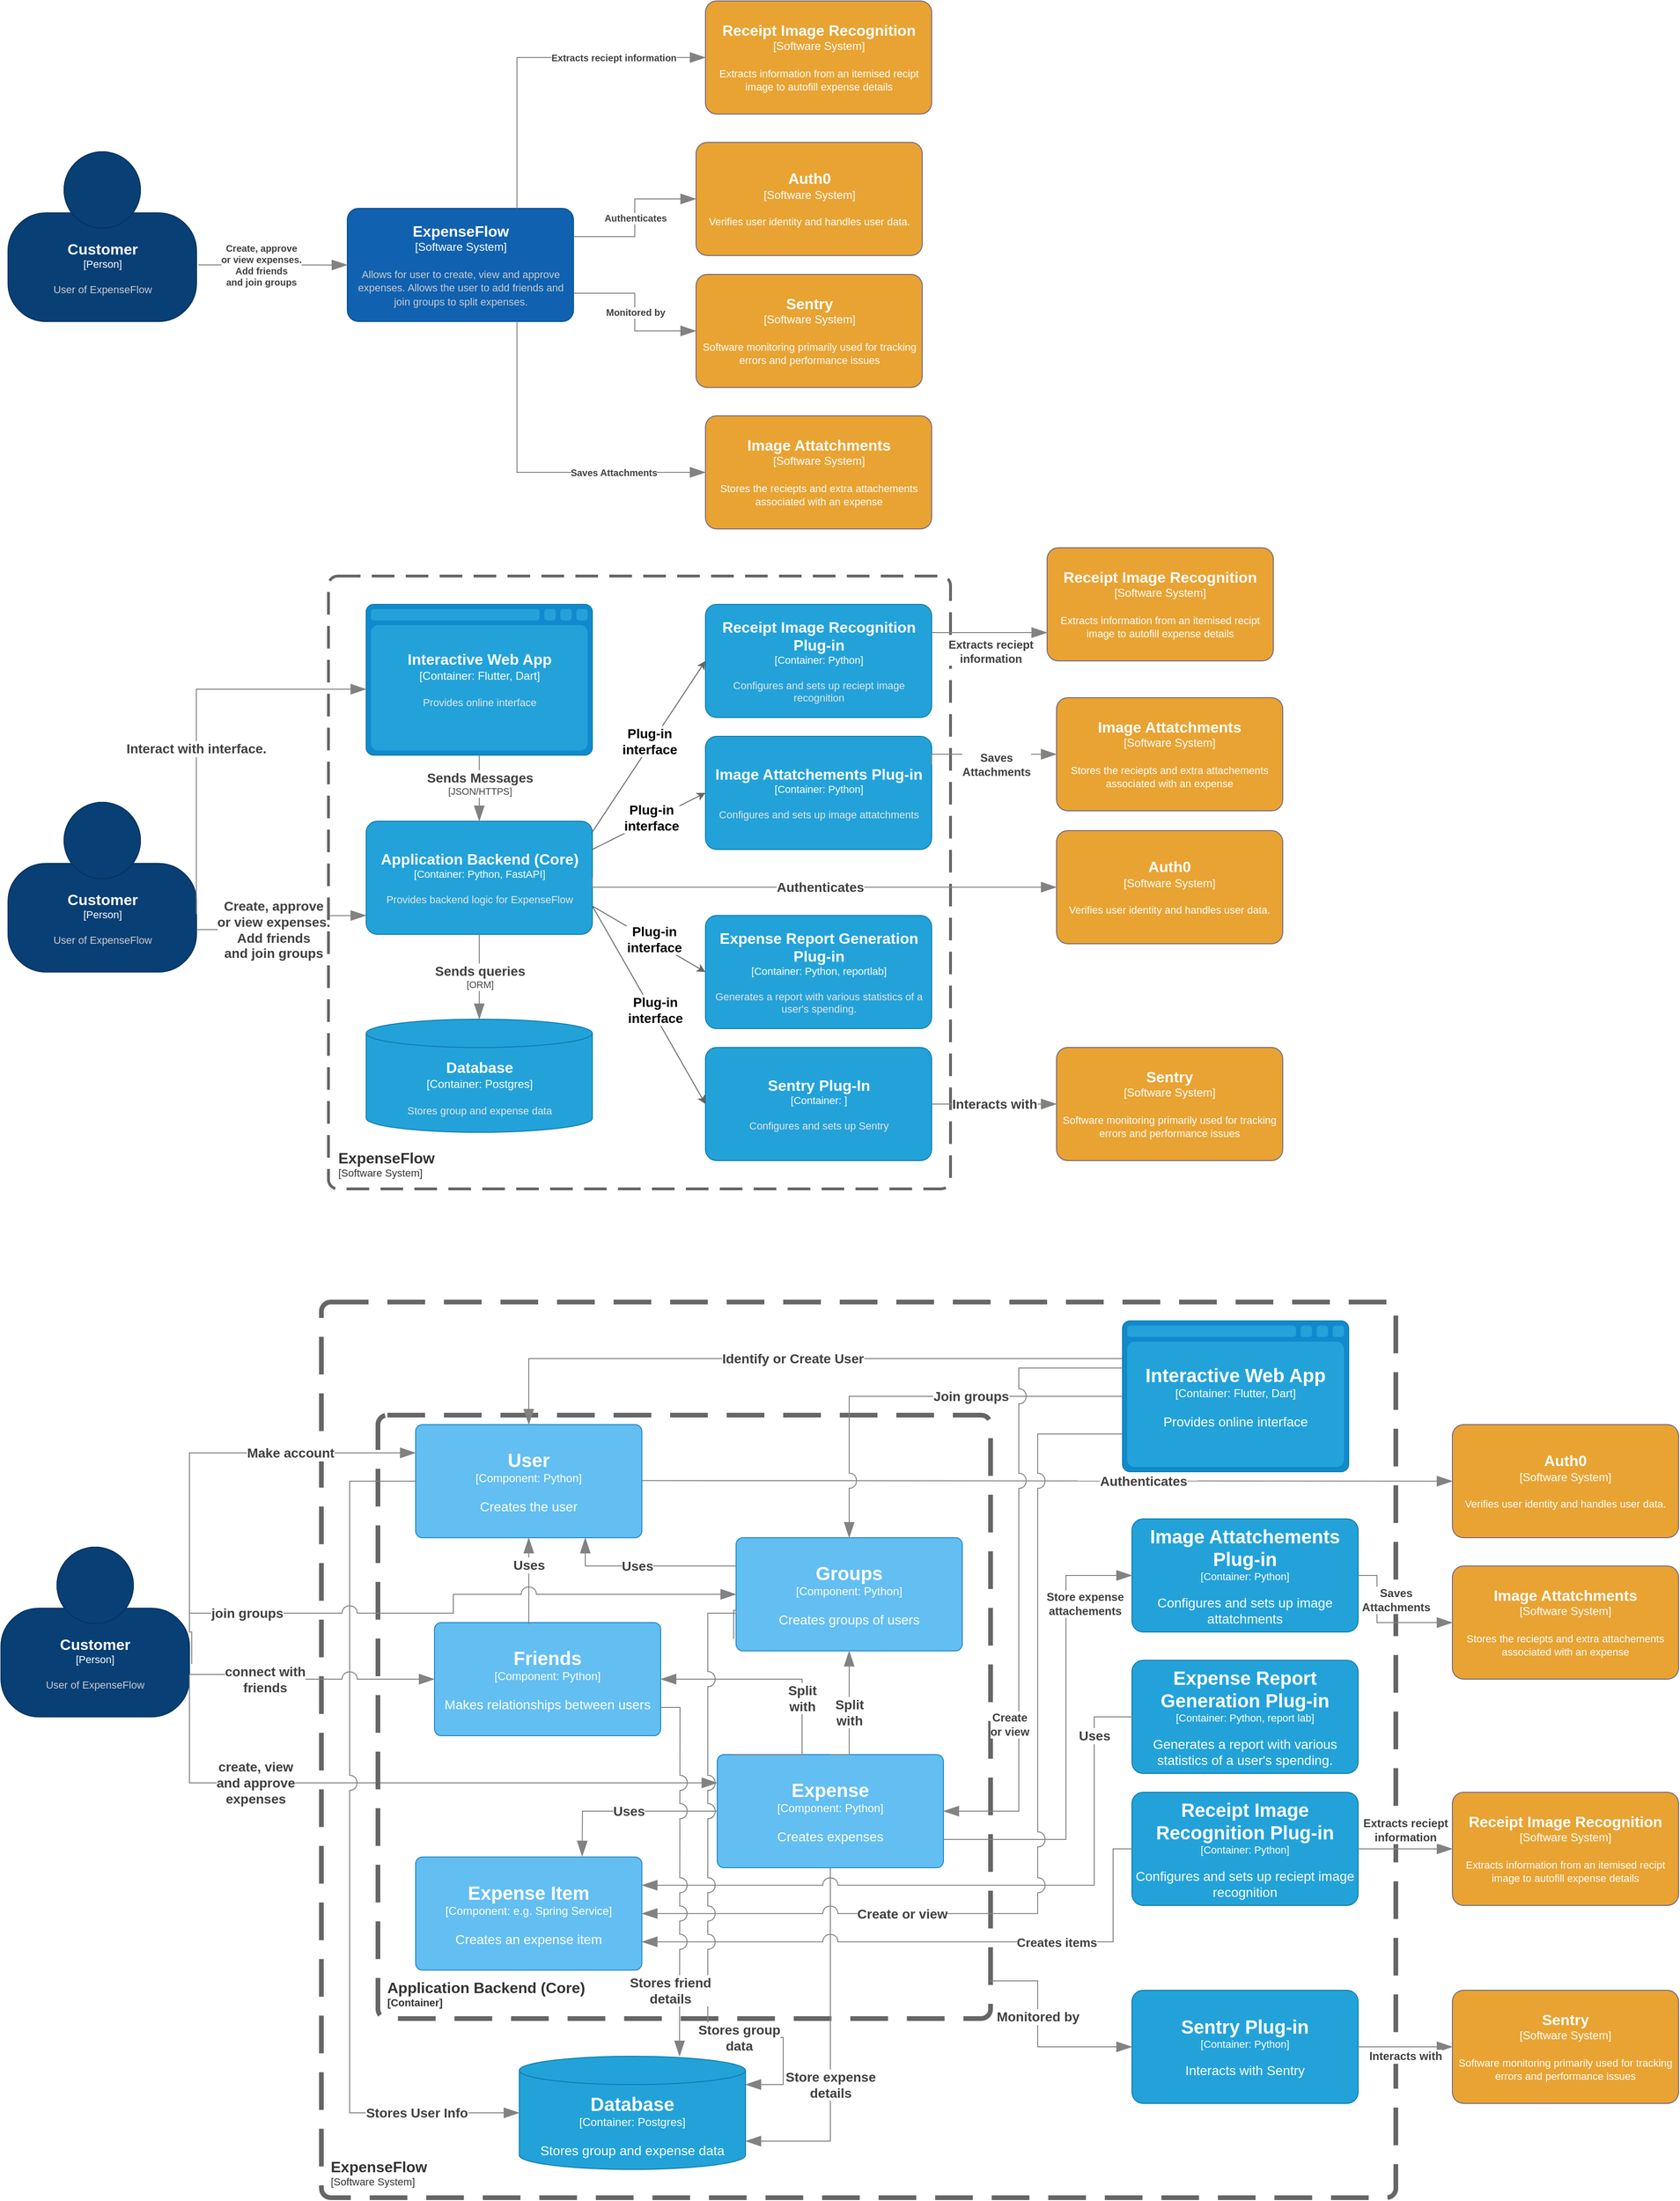 <mxfile version="27.1.4">
  <diagram name="Page-1" id="rOc7_3WRE2a48CYkD-1p">
    <mxGraphModel dx="1924" dy="2193" grid="1" gridSize="10" guides="1" tooltips="1" connect="1" arrows="1" fold="1" page="1" pageScale="1" pageWidth="850" pageHeight="1100" math="0" shadow="0">
      <root>
        <mxCell id="0" />
        <mxCell id="1" parent="0" />
        <object placeholders="1" c4Name="Customer" c4Type="Person" c4Description="User of ExpenseFlow" label="&lt;font style=&quot;font-size: 16px&quot;&gt;&lt;b&gt;%c4Name%&lt;/b&gt;&lt;/font&gt;&lt;div&gt;[%c4Type%]&lt;/div&gt;&lt;br&gt;&lt;div&gt;&lt;font style=&quot;font-size: 11px&quot;&gt;&lt;font color=&quot;#cccccc&quot;&gt;%c4Description%&lt;/font&gt;&lt;/div&gt;" id="WJPPjGhCQhTRHs16R5nH-1">
          <mxCell style="html=1;fontSize=11;dashed=0;whiteSpace=wrap;fillColor=#083F75;strokeColor=#06315C;fontColor=#ffffff;shape=mxgraph.c4.person2;align=center;metaEdit=1;points=[[0.5,0,0],[1,0.5,0],[1,0.75,0],[0.75,1,0],[0.5,1,0],[0.25,1,0],[0,0.75,0],[0,0.5,0]];resizable=0;" parent="1" vertex="1">
            <mxGeometry x="127.5" y="150" width="200" height="180" as="geometry" />
          </mxCell>
        </object>
        <object placeholders="1" c4Name="ExpenseFlow" c4Type="Software System" c4Description="Allows for user to create, view and approve expenses. Allows the user to add friends and join groups to split expenses. " label="&lt;font style=&quot;font-size: 16px&quot;&gt;&lt;b&gt;%c4Name%&lt;/b&gt;&lt;/font&gt;&lt;div&gt;[%c4Type%]&lt;/div&gt;&lt;br&gt;&lt;div&gt;&lt;font style=&quot;font-size: 11px&quot;&gt;&lt;font color=&quot;#cccccc&quot;&gt;%c4Description%&lt;/font&gt;&lt;/div&gt;" id="WJPPjGhCQhTRHs16R5nH-4">
          <mxCell style="rounded=1;whiteSpace=wrap;html=1;labelBackgroundColor=none;fillColor=#1061B0;fontColor=#ffffff;align=center;arcSize=10;strokeColor=#0D5091;metaEdit=1;resizable=0;points=[[0.25,0,0],[0.5,0,0],[0.75,0,0],[1,0.25,0],[1,0.5,0],[1,0.75,0],[0.75,1,0],[0.5,1,0],[0.25,1,0],[0,0.75,0],[0,0.5,0],[0,0.25,0]];" parent="1" vertex="1">
            <mxGeometry x="487.5" y="210" width="240" height="120" as="geometry" />
          </mxCell>
        </object>
        <object placeholders="1" c4Name="Auth0" c4Type="Software System" c4Description="Verifies user identity and handles user data." label="&lt;font style=&quot;font-size: 16px&quot;&gt;&lt;b&gt;%c4Name%&lt;/b&gt;&lt;/font&gt;&lt;div&gt;[%c4Type%]&lt;/div&gt;&lt;br&gt;&lt;div&gt;&lt;font style=&quot;font-size: 11px&quot;&gt;&lt;font color=&quot;#FFFFFF&quot;&gt;%c4Description%&lt;/font&gt;&lt;/div&gt;" id="WJPPjGhCQhTRHs16R5nH-5">
          <mxCell style="rounded=1;whiteSpace=wrap;html=1;labelBackgroundColor=none;fillColor=#e8a333;fontColor=#ffffff;align=center;arcSize=10;strokeColor=#736782;metaEdit=1;resizable=0;points=[[0.25,0,0],[0.5,0,0],[0.75,0,0],[1,0.25,0],[1,0.5,0],[1,0.75,0],[0.75,1,0],[0.5,1,0],[0.25,1,0],[0,0.75,0],[0,0.5,0],[0,0.25,0]];" parent="1" vertex="1">
            <mxGeometry x="857.5" y="140" width="240" height="120" as="geometry" />
          </mxCell>
        </object>
        <object placeholders="1" c4Type="Relationship" c4Description="Authenticates" label="&lt;div style=&quot;text-align: left&quot;&gt;&lt;div style=&quot;text-align: center&quot;&gt;&lt;b&gt;%c4Description%&lt;/b&gt;&lt;/div&gt;" id="WJPPjGhCQhTRHs16R5nH-8">
          <mxCell style="endArrow=blockThin;html=1;fontSize=10;fontColor=#404040;strokeWidth=1;endFill=1;strokeColor=#828282;elbow=vertical;metaEdit=1;endSize=14;startSize=14;jumpStyle=arc;jumpSize=16;rounded=0;edgeStyle=orthogonalEdgeStyle;exitX=1;exitY=0.25;exitDx=0;exitDy=0;exitPerimeter=0;entryX=0;entryY=0.5;entryDx=0;entryDy=0;entryPerimeter=0;" parent="1" source="WJPPjGhCQhTRHs16R5nH-4" target="WJPPjGhCQhTRHs16R5nH-5" edge="1">
            <mxGeometry width="240" relative="1" as="geometry">
              <mxPoint x="767.5" y="320" as="sourcePoint" />
              <mxPoint x="1007.5" y="320" as="targetPoint" />
            </mxGeometry>
          </mxCell>
        </object>
        <object placeholders="1" c4Type="Relationship" c4Description="Create, approve &#xa;or view expenses.&#xa;Add friends &#xa;and join groups&#xa;" label="&lt;div style=&quot;text-align: left&quot;&gt;&lt;div style=&quot;text-align: center&quot;&gt;&lt;b&gt;%c4Description%&lt;/b&gt;&lt;/div&gt;" id="WJPPjGhCQhTRHs16R5nH-9">
          <mxCell style="endArrow=blockThin;html=1;fontSize=10;fontColor=#404040;strokeWidth=1;endFill=1;strokeColor=#828282;elbow=vertical;metaEdit=1;endSize=14;startSize=14;jumpStyle=arc;jumpSize=16;rounded=0;edgeStyle=orthogonalEdgeStyle;entryX=0;entryY=0.5;entryDx=0;entryDy=0;entryPerimeter=0;" parent="1" target="WJPPjGhCQhTRHs16R5nH-4" edge="1">
            <mxGeometry x="-0.163" width="240" relative="1" as="geometry">
              <mxPoint x="329.5" y="270" as="sourcePoint" />
              <mxPoint x="777.5" y="280" as="targetPoint" />
              <mxPoint as="offset" />
            </mxGeometry>
          </mxCell>
        </object>
        <object placeholders="1" c4Name="Customer" c4Type="Person" c4Description="User of ExpenseFlow" label="&lt;font style=&quot;font-size: 16px&quot;&gt;&lt;b&gt;%c4Name%&lt;/b&gt;&lt;/font&gt;&lt;div&gt;[%c4Type%]&lt;/div&gt;&lt;br&gt;&lt;div&gt;&lt;font style=&quot;font-size: 11px&quot;&gt;&lt;font color=&quot;#cccccc&quot;&gt;%c4Description%&lt;/font&gt;&lt;/div&gt;" id="WJPPjGhCQhTRHs16R5nH-10">
          <mxCell style="html=1;fontSize=11;dashed=0;whiteSpace=wrap;fillColor=#083F75;strokeColor=#06315C;fontColor=#ffffff;shape=mxgraph.c4.person2;align=center;metaEdit=1;points=[[0.5,0,0],[1,0.5,0],[1,0.75,0],[0.75,1,0],[0.5,1,0],[0.25,1,0],[0,0.75,0],[0,0.5,0]];resizable=0;" parent="1" vertex="1">
            <mxGeometry x="127.5" y="840" width="200" height="180" as="geometry" />
          </mxCell>
        </object>
        <object placeholders="1" c4Type="Relationship" c4Description="Create, approve &#xa;or view expenses.&#xa;Add friends &#xa;and join groups&#xa;" label="&lt;div style=&quot;text-align: left&quot;&gt;&lt;div style=&quot;text-align: center; font-size: 14px&quot;&gt;&lt;b&gt;%c4Description%&lt;/b&gt;&lt;/div&gt;" id="WJPPjGhCQhTRHs16R5nH-11">
          <mxCell style="endArrow=blockThin;html=1;fontSize=10;fontColor=#404040;strokeWidth=1;endFill=1;strokeColor=#828282;elbow=vertical;metaEdit=1;endSize=14;startSize=14;jumpStyle=arc;jumpSize=16;rounded=0;edgeStyle=orthogonalEdgeStyle;exitX=1;exitY=0.75;exitDx=0;exitDy=0;exitPerimeter=0;" parent="1" source="WJPPjGhCQhTRHs16R5nH-10" edge="1">
            <mxGeometry x="-0.163" width="240" relative="1" as="geometry">
              <mxPoint x="349.5" y="960" as="sourcePoint" />
              <mxPoint x="507.5" y="960" as="targetPoint" />
              <mxPoint as="offset" />
            </mxGeometry>
          </mxCell>
        </object>
        <object placeholders="1" c4Name="ExpenseFlow" c4Type="ContainerScopeBoundary" c4Application="Software System" label="&lt;font style=&quot;font-size: 16px&quot;&gt;&lt;b&gt;&lt;div style=&quot;text-align: left&quot;&gt;%c4Name%&lt;/div&gt;&lt;/b&gt;&lt;/font&gt;&lt;div style=&quot;text-align: left&quot;&gt;[%c4Application%]&lt;/div&gt;" id="WJPPjGhCQhTRHs16R5nH-12">
          <mxCell style="rounded=1;fontSize=11;whiteSpace=wrap;html=1;dashed=1;arcSize=20;fillColor=none;strokeColor=#666666;strokeWidth=3;fontColor=#333333;labelBackgroundColor=none;align=left;verticalAlign=bottom;labelBorderColor=none;spacingTop=0;spacing=10;dashPattern=8 4;metaEdit=1;rotatable=0;perimeter=rectanglePerimeter;noLabel=0;labelPadding=0;allowArrows=0;connectable=0;expand=0;recursiveResize=0;editable=1;pointerEvents=0;absoluteArcSize=1;points=[[0.25,0,0],[0.5,0,0],[0.75,0,0],[1,0.25,0],[1,0.5,0],[1,0.75,0],[0.75,1,0],[0.5,1,0],[0.25,1,0],[0,0.75,0],[0,0.5,0],[0,0.25,0]];" parent="1" vertex="1">
            <mxGeometry x="467.5" y="600" width="660" height="650" as="geometry" />
          </mxCell>
        </object>
        <object placeholders="1" c4Name="Interactive Web App" c4Type="Container" c4Technology="Flutter, Dart" c4Description="Provides online interface" label="&lt;font style=&quot;font-size: 16px&quot;&gt;&lt;b&gt;%c4Name%&lt;/b&gt;&lt;/font&gt;&lt;div&gt;[%c4Type%:&amp;nbsp;%c4Technology%]&lt;/div&gt;&lt;br&gt;&lt;div&gt;&lt;font style=&quot;font-size: 11px&quot;&gt;&lt;font color=&quot;#E6E6E6&quot;&gt;%c4Description%&lt;/font&gt;&lt;/div&gt;" id="WJPPjGhCQhTRHs16R5nH-13">
          <mxCell style="shape=mxgraph.c4.webBrowserContainer2;whiteSpace=wrap;html=1;boundedLbl=1;rounded=0;labelBackgroundColor=none;strokeColor=#118ACD;fillColor=#23A2D9;strokeColor=#118ACD;strokeColor2=#0E7DAD;fontSize=12;fontColor=#ffffff;align=center;metaEdit=1;points=[[0.5,0,0],[1,0.25,0],[1,0.5,0],[1,0.75,0],[0.5,1,0],[0,0.75,0],[0,0.5,0],[0,0.25,0]];resizable=0;" parent="1" vertex="1">
            <mxGeometry x="507.5" y="630" width="240" height="160" as="geometry" />
          </mxCell>
        </object>
        <object placeholders="1" c4Name="Database" c4Type="Container" c4Technology="Postgres" c4Description="Stores group and expense data" label="&lt;font style=&quot;font-size: 16px&quot;&gt;&lt;b&gt;%c4Name%&lt;/b&gt;&lt;/font&gt;&lt;div&gt;[%c4Type%:&amp;nbsp;%c4Technology%]&lt;/div&gt;&lt;br&gt;&lt;div&gt;&lt;font style=&quot;font-size: 11px&quot;&gt;&lt;font color=&quot;#E6E6E6&quot;&gt;%c4Description%&lt;/font&gt;&lt;/div&gt;" id="WJPPjGhCQhTRHs16R5nH-14">
          <mxCell style="shape=cylinder3;size=15;whiteSpace=wrap;html=1;boundedLbl=1;rounded=0;labelBackgroundColor=none;fillColor=#23A2D9;fontSize=12;fontColor=#ffffff;align=center;strokeColor=#0E7DAD;metaEdit=1;points=[[0.5,0,0],[1,0.25,0],[1,0.5,0],[1,0.75,0],[0.5,1,0],[0,0.75,0],[0,0.5,0],[0,0.25,0]];resizable=0;" parent="1" vertex="1">
            <mxGeometry x="507.5" y="1070" width="240" height="120" as="geometry" />
          </mxCell>
        </object>
        <object placeholders="1" c4Name="Application Backend (Core)" c4Type="Container" c4Technology="Python, FastAPI" c4Description="Provides backend logic for ExpenseFlow" label="&lt;font style=&quot;font-size: 16px&quot;&gt;&lt;b&gt;%c4Name%&lt;/b&gt;&lt;/font&gt;&lt;div&gt;[%c4Type%: %c4Technology%]&lt;/div&gt;&lt;br&gt;&lt;div&gt;&lt;font style=&quot;font-size: 11px&quot;&gt;&lt;font color=&quot;#E6E6E6&quot;&gt;%c4Description%&lt;/font&gt;&lt;/div&gt;" id="WJPPjGhCQhTRHs16R5nH-15">
          <mxCell style="rounded=1;whiteSpace=wrap;html=1;fontSize=11;labelBackgroundColor=none;fillColor=#23A2D9;fontColor=#ffffff;align=center;arcSize=10;strokeColor=#0E7DAD;metaEdit=1;resizable=0;points=[[0.25,0,0],[0.5,0,0],[0.75,0,0],[1,0.25,0],[1,0.5,0],[1,0.75,0],[0.75,1,0],[0.5,1,0],[0.25,1,0],[0,0.75,0],[0,0.5,0],[0,0.25,0]];" parent="1" vertex="1">
            <mxGeometry x="507.5" y="860" width="240" height="120" as="geometry" />
          </mxCell>
        </object>
        <object placeholders="1" c4Name="Image Attatchements Plug-in" c4Type="Container" c4Technology="Python" c4Description="Configures and sets up image attatchments" label="&lt;font style=&quot;font-size: 16px&quot;&gt;&lt;b&gt;%c4Name%&lt;/b&gt;&lt;/font&gt;&lt;div&gt;[%c4Type%: %c4Technology%]&lt;/div&gt;&lt;br&gt;&lt;div&gt;&lt;font style=&quot;font-size: 11px&quot;&gt;&lt;font color=&quot;#E6E6E6&quot;&gt;%c4Description%&lt;/font&gt;&lt;/div&gt;" id="WJPPjGhCQhTRHs16R5nH-16">
          <mxCell style="rounded=1;whiteSpace=wrap;html=1;fontSize=11;labelBackgroundColor=none;fillColor=#23A2D9;fontColor=#ffffff;align=center;arcSize=10;strokeColor=#0E7DAD;metaEdit=1;resizable=0;points=[[0.25,0,0],[0.5,0,0],[0.75,0,0],[1,0.25,0],[1,0.5,0],[1,0.75,0],[0.75,1,0],[0.5,1,0],[0.25,1,0],[0,0.75,0],[0,0.5,0],[0,0.25,0]];" parent="1" vertex="1">
            <mxGeometry x="867.5" y="770" width="240" height="120" as="geometry" />
          </mxCell>
        </object>
        <object placeholders="1" c4Name="Receipt Image Recognition Plug-in" c4Type="Container" c4Technology="Python" c4Description="Configures and sets up reciept image recognition" label="&lt;font style=&quot;font-size: 16px&quot;&gt;&lt;b&gt;%c4Name%&lt;/b&gt;&lt;/font&gt;&lt;div&gt;[%c4Type%: %c4Technology%]&lt;/div&gt;&lt;br&gt;&lt;div&gt;&lt;font style=&quot;font-size: 11px&quot;&gt;&lt;font color=&quot;#E6E6E6&quot;&gt;%c4Description%&lt;/font&gt;&lt;/div&gt;" id="WJPPjGhCQhTRHs16R5nH-17">
          <mxCell style="rounded=1;whiteSpace=wrap;html=1;fontSize=11;labelBackgroundColor=none;fillColor=#23A2D9;fontColor=#ffffff;align=center;arcSize=10;strokeColor=#0E7DAD;metaEdit=1;resizable=0;points=[[0.25,0,0],[0.5,0,0],[0.75,0,0],[1,0.25,0],[1,0.5,0],[1,0.75,0],[0.75,1,0],[0.5,1,0],[0.25,1,0],[0,0.75,0],[0,0.5,0],[0,0.25,0]];" parent="1" vertex="1">
            <mxGeometry x="867.5" y="630" width="240" height="120" as="geometry" />
          </mxCell>
        </object>
        <object placeholders="1" c4Name="Expense Report Generation Plug-in" c4Type="Container" c4Technology="Python, reportlab" c4Description="Generates a report with various statistics of a user&#39;s spending. " label="&lt;font style=&quot;font-size: 16px&quot;&gt;&lt;b&gt;%c4Name%&lt;/b&gt;&lt;/font&gt;&lt;div&gt;[%c4Type%: %c4Technology%]&lt;/div&gt;&lt;br&gt;&lt;div&gt;&lt;font style=&quot;font-size: 11px&quot;&gt;&lt;font color=&quot;#E6E6E6&quot;&gt;%c4Description%&lt;/font&gt;&lt;/div&gt;" id="WJPPjGhCQhTRHs16R5nH-18">
          <mxCell style="rounded=1;whiteSpace=wrap;html=1;fontSize=11;labelBackgroundColor=none;fillColor=#23A2D9;fontColor=#ffffff;align=center;arcSize=10;strokeColor=#0E7DAD;metaEdit=1;resizable=0;points=[[0.25,0,0],[0.5,0,0],[0.75,0,0],[1,0.25,0],[1,0.5,0],[1,0.75,0],[0.75,1,0],[0.5,1,0],[0.25,1,0],[0,0.75,0],[0,0.5,0],[0,0.25,0]];" parent="1" vertex="1">
            <mxGeometry x="867.5" y="960" width="240" height="120" as="geometry" />
          </mxCell>
        </object>
        <mxCell id="WJPPjGhCQhTRHs16R5nH-22" value="" style="endArrow=classic;html=1;rounded=0;strokeColor=#666666;entryX=0;entryY=0.5;entryDx=0;entryDy=0;entryPerimeter=0;exitX=0.996;exitY=0.107;exitDx=0;exitDy=0;exitPerimeter=0;" parent="1" source="WJPPjGhCQhTRHs16R5nH-15" target="WJPPjGhCQhTRHs16R5nH-17" edge="1">
          <mxGeometry width="50" height="50" relative="1" as="geometry">
            <mxPoint x="747.5" y="910" as="sourcePoint" />
            <mxPoint x="867.5" y="710" as="targetPoint" />
          </mxGeometry>
        </mxCell>
        <mxCell id="WJPPjGhCQhTRHs16R5nH-23" value="&lt;b&gt;&lt;font style=&quot;font-size: 14px;&quot;&gt;Plug-in&lt;br&gt;interface&lt;/font&gt;&lt;/b&gt;" style="edgeLabel;html=1;align=center;verticalAlign=middle;resizable=0;points=[];" parent="WJPPjGhCQhTRHs16R5nH-22" vertex="1" connectable="0">
          <mxGeometry x="0.058" y="3" relative="1" as="geometry">
            <mxPoint as="offset" />
          </mxGeometry>
        </mxCell>
        <mxCell id="WJPPjGhCQhTRHs16R5nH-24" value="" style="endArrow=classic;html=1;rounded=0;strokeColor=#666666;entryX=0;entryY=0.5;entryDx=0;entryDy=0;entryPerimeter=0;exitX=1;exitY=0.25;exitDx=0;exitDy=0;exitPerimeter=0;" parent="1" source="WJPPjGhCQhTRHs16R5nH-15" target="WJPPjGhCQhTRHs16R5nH-16" edge="1">
          <mxGeometry width="50" height="50" relative="1" as="geometry">
            <mxPoint x="767.5" y="950" as="sourcePoint" />
            <mxPoint x="877.5" y="725" as="targetPoint" />
          </mxGeometry>
        </mxCell>
        <mxCell id="WJPPjGhCQhTRHs16R5nH-25" value="&lt;b&gt;&lt;font style=&quot;font-size: 14px;&quot;&gt;Plug-in&lt;br&gt;interface&lt;/font&gt;&lt;/b&gt;" style="edgeLabel;html=1;align=center;verticalAlign=middle;resizable=0;points=[];" parent="WJPPjGhCQhTRHs16R5nH-24" vertex="1" connectable="0">
          <mxGeometry x="0.058" y="3" relative="1" as="geometry">
            <mxPoint as="offset" />
          </mxGeometry>
        </mxCell>
        <mxCell id="WJPPjGhCQhTRHs16R5nH-26" value="" style="endArrow=classic;html=1;rounded=0;strokeColor=#666666;exitX=1;exitY=0.75;exitDx=0;exitDy=0;exitPerimeter=0;entryX=0;entryY=0.5;entryDx=0;entryDy=0;entryPerimeter=0;" parent="1" source="WJPPjGhCQhTRHs16R5nH-15" target="WJPPjGhCQhTRHs16R5nH-18" edge="1">
          <mxGeometry width="50" height="50" relative="1" as="geometry">
            <mxPoint x="767.5" y="950" as="sourcePoint" />
            <mxPoint x="887.5" y="735" as="targetPoint" />
          </mxGeometry>
        </mxCell>
        <mxCell id="WJPPjGhCQhTRHs16R5nH-27" value="&lt;font style=&quot;font-size: 14px;&quot;&gt;&lt;b style=&quot;&quot;&gt;Plug-in&lt;br&gt;interface&lt;/b&gt;&lt;/font&gt;" style="edgeLabel;html=1;align=center;verticalAlign=middle;resizable=0;points=[];" parent="WJPPjGhCQhTRHs16R5nH-26" vertex="1" connectable="0">
          <mxGeometry x="0.058" y="3" relative="1" as="geometry">
            <mxPoint as="offset" />
          </mxGeometry>
        </mxCell>
        <object placeholders="1" c4Type="Relationship" c4Technology="JSON/HTTPS" c4Description="Sends Messages" label="&lt;div style=&quot;text-align: left&quot;&gt;&lt;div style=&quot;text-align: center; font-size: 14px&quot;&gt;&lt;b&gt;%c4Description%&lt;/b&gt;&lt;/div&gt;&lt;div style=&quot;text-align: center&quot;&gt;[%c4Technology%]&lt;/div&gt;&lt;/div&gt;" id="WJPPjGhCQhTRHs16R5nH-34">
          <mxCell style="endArrow=blockThin;html=1;fontSize=10;fontColor=#404040;strokeWidth=1;endFill=1;strokeColor=#828282;elbow=vertical;metaEdit=1;endSize=14;startSize=14;jumpStyle=arc;jumpSize=16;rounded=0;edgeStyle=orthogonalEdgeStyle;exitX=0.5;exitY=1;exitDx=0;exitDy=0;exitPerimeter=0;entryX=0.5;entryY=0;entryDx=0;entryDy=0;entryPerimeter=0;" parent="1" source="WJPPjGhCQhTRHs16R5nH-13" target="WJPPjGhCQhTRHs16R5nH-15" edge="1">
            <mxGeometry x="-0.143" width="240" relative="1" as="geometry">
              <mxPoint x="657.5" y="910" as="sourcePoint" />
              <mxPoint x="667.5" y="830" as="targetPoint" />
              <mxPoint as="offset" />
            </mxGeometry>
          </mxCell>
        </object>
        <object placeholders="1" c4Type="Relationship" c4Technology="ORM" c4Description="Sends queries" label="&lt;div style=&quot;text-align: left&quot;&gt;&lt;div style=&quot;text-align: center; font-size: 14px&quot;&gt;&lt;b&gt;%c4Description%&lt;/b&gt;&lt;/div&gt;&lt;div style=&quot;text-align: center&quot;&gt;[%c4Technology%]&lt;/div&gt;&lt;/div&gt;" id="WJPPjGhCQhTRHs16R5nH-35">
          <mxCell style="endArrow=blockThin;html=1;fontSize=10;fontColor=#404040;strokeWidth=1;endFill=1;strokeColor=#828282;elbow=vertical;metaEdit=1;endSize=14;startSize=14;jumpStyle=arc;jumpSize=16;rounded=0;edgeStyle=orthogonalEdgeStyle;exitX=0.5;exitY=1;exitDx=0;exitDy=0;exitPerimeter=0;entryX=0.5;entryY=0;entryDx=0;entryDy=0;entryPerimeter=0;" parent="1" source="WJPPjGhCQhTRHs16R5nH-15" target="WJPPjGhCQhTRHs16R5nH-14" edge="1">
            <mxGeometry width="240" relative="1" as="geometry">
              <mxPoint x="787.5" y="1250" as="sourcePoint" />
              <mxPoint x="1027.5" y="1250" as="targetPoint" />
            </mxGeometry>
          </mxCell>
        </object>
        <object placeholders="1" c4Type="Relationship" c4Description="Authenticates" label="&lt;div style=&quot;text-align: left&quot;&gt;&lt;div style=&quot;text-align: center; font-size: 14px&quot;&gt;&lt;b&gt;%c4Description%&lt;/b&gt;&lt;/div&gt;" id="WJPPjGhCQhTRHs16R5nH-39">
          <mxCell style="endArrow=blockThin;html=1;fontSize=10;fontColor=#404040;strokeWidth=1;endFill=1;strokeColor=#828282;elbow=vertical;metaEdit=1;endSize=14;startSize=14;jumpStyle=arc;jumpSize=16;rounded=0;edgeStyle=orthogonalEdgeStyle;exitX=1;exitY=0.5;exitDx=0;exitDy=0;exitPerimeter=0;entryX=0;entryY=0.5;entryDx=0;entryDy=0;entryPerimeter=0;" parent="1" source="WJPPjGhCQhTRHs16R5nH-15" target="_bIkWUSOsAwJYvlfG6Kt-41" edge="1">
            <mxGeometry width="240" relative="1" as="geometry">
              <mxPoint x="807.5" y="860" as="sourcePoint" />
              <mxPoint x="1157.5" y="960" as="targetPoint" />
              <Array as="points">
                <mxPoint x="748" y="930" />
              </Array>
            </mxGeometry>
          </mxCell>
        </object>
        <object placeholders="1" c4Type="Relationship" c4Description="Interact with interface. &#xa;" label="&lt;div style=&quot;text-align: left&quot;&gt;&lt;div style=&quot;text-align: center; font-size: 14px&quot;&gt;&lt;b&gt;%c4Description%&lt;/b&gt;&lt;/div&gt;" id="WJPPjGhCQhTRHs16R5nH-41">
          <mxCell style="endArrow=blockThin;html=1;fontSize=10;fontColor=#404040;strokeWidth=1;endFill=1;strokeColor=#828282;elbow=vertical;metaEdit=1;endSize=14;startSize=14;jumpStyle=arc;jumpSize=16;rounded=0;edgeStyle=orthogonalEdgeStyle;exitX=0.999;exitY=0.658;exitDx=0;exitDy=0;exitPerimeter=0;" parent="1" source="WJPPjGhCQhTRHs16R5nH-10" edge="1">
            <mxGeometry x="-0.163" width="240" relative="1" as="geometry">
              <mxPoint x="359.5" y="970" as="sourcePoint" />
              <mxPoint x="507.5" y="720" as="targetPoint" />
              <mxPoint as="offset" />
              <Array as="points">
                <mxPoint x="327.5" y="720" />
              </Array>
            </mxGeometry>
          </mxCell>
        </object>
        <object placeholders="1" c4Name="Customer" c4Type="Person" c4Description="User of ExpenseFlow" label="&lt;font style=&quot;font-size: 16px&quot;&gt;&lt;b&gt;%c4Name%&lt;/b&gt;&lt;/font&gt;&lt;div&gt;[%c4Type%]&lt;/div&gt;&lt;br&gt;&lt;div&gt;&lt;font style=&quot;font-size: 11px&quot;&gt;&lt;font color=&quot;#cccccc&quot;&gt;%c4Description%&lt;/font&gt;&lt;/div&gt;" id="WJPPjGhCQhTRHs16R5nH-42">
          <mxCell style="html=1;fontSize=11;dashed=0;whiteSpace=wrap;fillColor=#083F75;strokeColor=#06315C;fontColor=#ffffff;shape=mxgraph.c4.person2;align=center;metaEdit=1;points=[[0.5,0,0],[1,0.5,0],[1,0.75,0],[0.75,1,0],[0.5,1,0],[0.25,1,0],[0,0.75,0],[0,0.5,0]];resizable=0;" parent="1" vertex="1">
            <mxGeometry x="120" y="1630" width="200" height="180" as="geometry" />
          </mxCell>
        </object>
        <object placeholders="1" c4Type="Relationship" c4Description="create, view &#xa;and approve &#xa;expenses" label="&lt;div style=&quot;text-align: left&quot;&gt;&lt;div style=&quot;text-align: center; font-size: 14px&quot;&gt;&lt;b&gt;%c4Description%&lt;/b&gt;&lt;/div&gt;" id="WJPPjGhCQhTRHs16R5nH-43">
          <mxCell style="endArrow=blockThin;html=1;fontSize=10;fontColor=#404040;strokeWidth=1;endFill=1;strokeColor=#828282;elbow=vertical;metaEdit=1;endSize=14;startSize=14;jumpStyle=arc;jumpSize=16;rounded=0;edgeStyle=orthogonalEdgeStyle;exitX=1;exitY=0.75;exitDx=0;exitDy=0;exitPerimeter=0;entryX=0;entryY=0.25;entryDx=0;entryDy=0;entryPerimeter=0;" parent="1" source="WJPPjGhCQhTRHs16R5nH-42" target="WJPPjGhCQhTRHs16R5nH-70" edge="1">
            <mxGeometry x="-0.452" width="240" relative="1" as="geometry">
              <mxPoint x="372" y="1730" as="sourcePoint" />
              <mxPoint x="530" y="1730" as="targetPoint" />
              <mxPoint as="offset" />
              <Array as="points">
                <mxPoint x="320" y="1880" />
              </Array>
            </mxGeometry>
          </mxCell>
        </object>
        <object placeholders="1" c4Name="ExpenseFlow" c4Type="ContainerScopeBoundary" c4Application="Software System" label="&lt;font style=&quot;font-size: 16px&quot;&gt;&lt;b&gt;&lt;div style=&quot;text-align: left&quot;&gt;%c4Name%&lt;/div&gt;&lt;/b&gt;&lt;/font&gt;&lt;div style=&quot;text-align: left&quot;&gt;[%c4Application%]&lt;/div&gt;" id="WJPPjGhCQhTRHs16R5nH-44">
          <mxCell style="rounded=1;fontSize=11;whiteSpace=wrap;html=1;dashed=1;arcSize=20;fillColor=none;strokeColor=#666666;strokeWidth=5;fontColor=#333333;labelBackgroundColor=none;align=left;verticalAlign=bottom;labelBorderColor=none;spacingTop=0;spacing=10;dashPattern=8 4;metaEdit=1;rotatable=0;perimeter=rectanglePerimeter;noLabel=0;labelPadding=0;allowArrows=0;connectable=0;expand=0;recursiveResize=0;editable=1;pointerEvents=0;absoluteArcSize=1;points=[[0.25,0,0],[0.5,0,0],[0.75,0,0],[1,0.25,0],[1,0.5,0],[1,0.75,0],[0.75,1,0],[0.5,1,0],[0.25,1,0],[0,0.75,0],[0,0.5,0],[0,0.25,0]];" parent="1" vertex="1">
            <mxGeometry x="460" y="1370" width="1140" height="950" as="geometry" />
          </mxCell>
        </object>
        <object placeholders="1" c4Name="Interactive Web App" c4Type="Container" c4Technology="Flutter, Dart" c4Description="Provides online interface" label="&lt;font style=&quot;font-size: 20px&quot;&gt;&lt;b&gt;%c4Name%&lt;/b&gt;&lt;/font&gt;&lt;div&gt;[%c4Type%: %c4Technology%]&lt;/div&gt;&lt;br&gt;&lt;div&gt;&lt;font style=&quot;font-size: 14px&quot;&gt;%c4Description%&lt;/font&gt;&lt;/div&gt;" id="WJPPjGhCQhTRHs16R5nH-45">
          <mxCell style="shape=mxgraph.c4.webBrowserContainer2;whiteSpace=wrap;html=1;boundedLbl=1;rounded=0;labelBackgroundColor=none;strokeColor=#118ACD;fillColor=#23A2D9;strokeColor=#118ACD;strokeColor2=#0E7DAD;fontSize=12;fontColor=#ffffff;align=center;metaEdit=1;points=[[0.5,0,0],[1,0.25,0],[1,0.5,0],[1,0.75,0],[0.5,1,0],[0,0.75,0],[0,0.5,0],[0,0.25,0]];resizable=0;" parent="1" vertex="1">
            <mxGeometry x="1310" y="1390" width="240" height="160" as="geometry" />
          </mxCell>
        </object>
        <object placeholders="1" c4Name="Database" c4Type="Container" c4Technology="Postgres" c4Description="Stores group and expense data" label="&lt;font style=&quot;font-size: 20px&quot;&gt;&lt;b&gt;%c4Name%&lt;/b&gt;&lt;/font&gt;&lt;div&gt;[%c4Type%: %c4Technology%]&lt;/div&gt;&lt;br&gt;&lt;div&gt;&lt;font style=&quot;font-size: 14px&quot;&gt;%c4Description%&lt;/font&gt;&lt;/div&gt;" id="WJPPjGhCQhTRHs16R5nH-46">
          <mxCell style="shape=cylinder3;size=15;whiteSpace=wrap;html=1;boundedLbl=1;rounded=0;labelBackgroundColor=none;fillColor=#23A2D9;fontSize=12;fontColor=#ffffff;align=center;strokeColor=#0E7DAD;metaEdit=1;points=[[0.5,0,0],[1,0.25,0],[1,0.5,0],[1,0.75,0],[0.5,1,0],[0,0.75,0],[0,0.5,0],[0,0.25,0]];resizable=0;" parent="1" vertex="1">
            <mxGeometry x="670" y="2170" width="240" height="120" as="geometry" />
          </mxCell>
        </object>
        <object placeholders="1" c4Name="Image Attatchements Plug-in" c4Type="Container" c4Technology="Python" c4Description="Configures and sets up image attatchments" label="&lt;font style=&quot;font-size: 20px&quot;&gt;&lt;b&gt;%c4Name%&lt;/b&gt;&lt;/font&gt;&lt;div&gt;[%c4Type%: %c4Technology%]&lt;/div&gt;&lt;br&gt;&lt;div&gt;&lt;font style=&quot;font-size: 14px&quot;&gt;%c4Description%&lt;/font&gt;&lt;/div&gt;" id="WJPPjGhCQhTRHs16R5nH-48">
          <mxCell style="rounded=1;whiteSpace=wrap;html=1;fontSize=11;labelBackgroundColor=none;fillColor=#23A2D9;fontColor=#ffffff;align=center;arcSize=10;strokeColor=#0E7DAD;metaEdit=1;resizable=0;points=[[0.25,0,0],[0.5,0,0],[0.75,0,0],[1,0.25,0],[1,0.5,0],[1,0.75,0],[0.75,1,0],[0.5,1,0],[0.25,1,0],[0,0.75,0],[0,0.5,0],[0,0.25,0]];" parent="1" vertex="1">
            <mxGeometry x="1320" y="1600" width="240" height="120" as="geometry" />
          </mxCell>
        </object>
        <object placeholders="1" c4Name="Receipt Image Recognition Plug-in" c4Type="Container" c4Technology="Python" c4Description="Configures and sets up reciept image recognition" label="&lt;font style=&quot;font-size: 20px&quot;&gt;&lt;b&gt;%c4Name%&lt;/b&gt;&lt;/font&gt;&lt;div&gt;[%c4Type%: %c4Technology%]&lt;/div&gt;&lt;br&gt;&lt;div&gt;&lt;font style=&quot;font-size: 14px&quot;&gt;%c4Description%&lt;/font&gt;&lt;/div&gt;" id="WJPPjGhCQhTRHs16R5nH-49">
          <mxCell style="rounded=1;whiteSpace=wrap;html=1;fontSize=11;labelBackgroundColor=none;fillColor=#23A2D9;fontColor=#ffffff;align=center;arcSize=10;strokeColor=#0E7DAD;metaEdit=1;resizable=0;points=[[0.25,0,0],[0.5,0,0],[0.75,0,0],[1,0.25,0],[1,0.5,0],[1,0.75,0],[0.75,1,0],[0.5,1,0],[0.25,1,0],[0,0.75,0],[0,0.5,0],[0,0.25,0]];" parent="1" vertex="1">
            <mxGeometry x="1320" y="1890" width="240" height="120" as="geometry" />
          </mxCell>
        </object>
        <object placeholders="1" c4Name="Expense Report Generation Plug-in" c4Type="Container" c4Technology="Python, report lab" c4Description="Generates a report with various statistics of a user&#39;s spending. " label="&lt;font style=&quot;font-size: 20px&quot;&gt;&lt;b&gt;%c4Name%&lt;/b&gt;&lt;/font&gt;&lt;div&gt;[%c4Type%: %c4Technology%]&lt;/div&gt;&lt;br&gt;&lt;div&gt;&lt;font style=&quot;font-size: 14px&quot;&gt;%c4Description%&lt;/font&gt;&lt;/div&gt;" id="WJPPjGhCQhTRHs16R5nH-50">
          <mxCell style="rounded=1;whiteSpace=wrap;html=1;fontSize=11;labelBackgroundColor=none;fillColor=#23A2D9;fontColor=#ffffff;align=center;arcSize=10;strokeColor=#0E7DAD;metaEdit=1;resizable=0;points=[[0.25,0,0],[0.5,0,0],[0.75,0,0],[1,0.25,0],[1,0.5,0],[1,0.75,0],[0.75,1,0],[0.5,1,0],[0.25,1,0],[0,0.75,0],[0,0.5,0],[0,0.25,0]];" parent="1" vertex="1">
            <mxGeometry x="1320" y="1750" width="240" height="120" as="geometry" />
          </mxCell>
        </object>
        <object placeholders="1" c4Type="Relationship" c4Description="Authenticates" label="&lt;div style=&quot;text-align: left&quot;&gt;&lt;div style=&quot;text-align: center; font-size: 14px&quot;&gt;&lt;b&gt;%c4Description%&lt;/b&gt;&lt;/div&gt;" id="WJPPjGhCQhTRHs16R5nH-63">
          <mxCell style="endArrow=blockThin;html=1;fontSize=10;fontColor=#404040;strokeWidth=1;endFill=1;strokeColor=#828282;elbow=vertical;metaEdit=1;endSize=14;startSize=14;jumpStyle=arc;jumpSize=16;rounded=0;edgeStyle=orthogonalEdgeStyle;entryX=0;entryY=0.5;entryDx=0;entryDy=0;entryPerimeter=0;exitX=1;exitY=0.5;exitDx=0;exitDy=0;exitPerimeter=0;" parent="1" target="_bIkWUSOsAwJYvlfG6Kt-42" edge="1">
            <mxGeometry x="0.238" width="240" relative="1" as="geometry">
              <mxPoint x="800" y="1559.38" as="sourcePoint" />
              <mxPoint x="1640" y="1559.38" as="targetPoint" />
              <mxPoint as="offset" />
            </mxGeometry>
          </mxCell>
        </object>
        <object placeholders="1" c4Type="Relationship" c4Description="Make account" label="&lt;div style=&quot;text-align: left&quot;&gt;&lt;div style=&quot;text-align: center; font-size: 14px&quot;&gt;&lt;b&gt;%c4Description%&lt;/b&gt;&lt;/div&gt;" id="WJPPjGhCQhTRHs16R5nH-64">
          <mxCell style="endArrow=blockThin;html=1;fontSize=10;fontColor=#404040;strokeWidth=1;endFill=1;strokeColor=#828282;elbow=vertical;metaEdit=1;endSize=14;startSize=14;jumpStyle=arc;jumpSize=16;rounded=0;edgeStyle=orthogonalEdgeStyle;entryX=0;entryY=0.25;entryDx=0;entryDy=0;entryPerimeter=0;exitX=1.012;exitY=0.688;exitDx=0;exitDy=0;exitPerimeter=0;" parent="1" source="WJPPjGhCQhTRHs16R5nH-42" target="WJPPjGhCQhTRHs16R5nH-66" edge="1">
            <mxGeometry x="0.429" width="240" relative="1" as="geometry">
              <mxPoint x="370" y="1720" as="sourcePoint" />
              <mxPoint x="530" y="1490" as="targetPoint" />
              <mxPoint as="offset" />
              <Array as="points">
                <mxPoint x="322" y="1720" />
                <mxPoint x="320" y="1720" />
                <mxPoint x="320" y="1530" />
              </Array>
            </mxGeometry>
          </mxCell>
        </object>
        <object placeholders="1" c4Name="Application Backend (Core)" c4Type="ContainerScopeBoundary" c4Application="Container" label="&lt;font style=&quot;font-size: 16px&quot;&gt;&lt;span&gt;&lt;div style=&quot;text-align: left&quot;&gt;%c4Name%&lt;/div&gt;&lt;/span&gt;&lt;/font&gt;&lt;div style=&quot;text-align: left&quot;&gt;[%c4Application%]&lt;/div&gt;" id="WJPPjGhCQhTRHs16R5nH-65">
          <mxCell style="rounded=1;fontSize=11;whiteSpace=wrap;html=1;dashed=1;arcSize=20;fillColor=none;strokeColor=#666666;strokeWidth=5;fontColor=#333333;labelBackgroundColor=none;align=left;verticalAlign=bottom;labelBorderColor=none;spacingTop=0;spacing=10;dashPattern=8 4;metaEdit=1;rotatable=0;perimeter=rectanglePerimeter;noLabel=0;labelPadding=0;allowArrows=0;connectable=0;expand=0;recursiveResize=0;editable=1;pointerEvents=0;absoluteArcSize=1;points=[[0.25,0,0],[0.5,0,0],[0.75,0,0],[1,0.25,0],[1,0.5,0],[1,0.75,0],[0.75,1,0],[0.5,1,0],[0.25,1,0],[0,0.75,0],[0,0.5,0],[0,0.25,0]];fontStyle=1" parent="1" vertex="1">
            <mxGeometry x="520" y="1490" width="650" height="640" as="geometry" />
          </mxCell>
        </object>
        <object placeholders="1" c4Name="User" c4Type="Component" c4Technology="Python" c4Description="Creates the user" label="&lt;font style=&quot;font-size: 20px&quot;&gt;&lt;b&gt;%c4Name%&lt;/b&gt;&lt;/font&gt;&lt;div&gt;[%c4Type%: %c4Technology%]&lt;/div&gt;&lt;br&gt;&lt;div&gt;&lt;font style=&quot;font-size: 14px&quot;&gt;%c4Description%&lt;/font&gt;&lt;/div&gt;" id="WJPPjGhCQhTRHs16R5nH-66">
          <mxCell style="rounded=1;whiteSpace=wrap;html=1;labelBackgroundColor=none;fillColor=#63BEF2;fontColor=#ffffff;align=center;arcSize=6;strokeColor=#2086C9;metaEdit=1;resizable=0;points=[[0.25,0,0],[0.5,0,0],[0.75,0,0],[1,0.25,0],[1,0.5,0],[1,0.75,0],[0.75,1,0],[0.5,1,0],[0.25,1,0],[0,0.75,0],[0,0.5,0],[0,0.25,0]];" parent="1" vertex="1">
            <mxGeometry x="560" y="1500" width="240" height="120" as="geometry" />
          </mxCell>
        </object>
        <object placeholders="1" c4Name="Friends" c4Type="Component" c4Technology="Python" c4Description="Makes relationships between users" label="&lt;font style=&quot;font-size: 20px&quot;&gt;&lt;b&gt;%c4Name%&lt;/b&gt;&lt;/font&gt;&lt;div&gt;[%c4Type%: %c4Technology%]&lt;/div&gt;&lt;br&gt;&lt;div&gt;&lt;font style=&quot;font-size: 14px&quot;&gt;%c4Description%&lt;/font&gt;&lt;/div&gt;" id="WJPPjGhCQhTRHs16R5nH-67">
          <mxCell style="rounded=1;whiteSpace=wrap;html=1;labelBackgroundColor=none;fillColor=#63BEF2;fontColor=#ffffff;align=center;arcSize=6;strokeColor=#2086C9;metaEdit=1;resizable=0;points=[[0.25,0,0],[0.5,0,0],[0.75,0,0],[1,0.25,0],[1,0.5,0],[1,0.75,0],[0.75,1,0],[0.5,1,0],[0.25,1,0],[0,0.75,0],[0,0.5,0],[0,0.25,0]];" parent="1" vertex="1">
            <mxGeometry x="580" y="1710" width="240" height="120" as="geometry" />
          </mxCell>
        </object>
        <object placeholders="1" c4Name="Groups" c4Type="Component" c4Technology="Python" c4Description="Creates groups of users" label="&lt;font style=&quot;font-size: 20px&quot;&gt;&lt;b&gt;%c4Name%&lt;/b&gt;&lt;/font&gt;&lt;div&gt;[%c4Type%: %c4Technology%]&lt;/div&gt;&lt;br&gt;&lt;div&gt;&lt;font style=&quot;font-size: 14px&quot;&gt;%c4Description%&lt;/font&gt;&lt;/div&gt;" id="WJPPjGhCQhTRHs16R5nH-68">
          <mxCell style="rounded=1;whiteSpace=wrap;html=1;labelBackgroundColor=none;fillColor=#63BEF2;fontColor=#ffffff;align=center;arcSize=6;strokeColor=#2086C9;metaEdit=1;resizable=0;points=[[0.25,0,0],[0.5,0,0],[0.75,0,0],[1,0.25,0],[1,0.5,0],[1,0.75,0],[0.75,1,0],[0.5,1,0],[0.25,1,0],[0,0.75,0],[0,0.5,0],[0,0.25,0]];" parent="1" vertex="1">
            <mxGeometry x="900" y="1620" width="240" height="120" as="geometry" />
          </mxCell>
        </object>
        <object placeholders="1" c4Name="Expense" c4Type="Component" c4Technology="Python" c4Description="Creates expenses" label="&lt;font style=&quot;font-size: 20px&quot;&gt;&lt;b&gt;%c4Name%&lt;/b&gt;&lt;/font&gt;&lt;div&gt;[%c4Type%: %c4Technology%]&lt;/div&gt;&lt;br&gt;&lt;div&gt;&lt;font style=&quot;font-size: 14px&quot;&gt;%c4Description%&lt;/font&gt;&lt;/div&gt;" id="WJPPjGhCQhTRHs16R5nH-70">
          <mxCell style="rounded=1;whiteSpace=wrap;html=1;labelBackgroundColor=none;fillColor=#63BEF2;fontColor=#ffffff;align=center;arcSize=6;strokeColor=#2086C9;metaEdit=1;resizable=0;points=[[0.25,0,0],[0.5,0,0],[0.75,0,0],[1,0.25,0],[1,0.5,0],[1,0.75,0],[0.75,1,0],[0.5,1,0],[0.25,1,0],[0,0.75,0],[0,0.5,0],[0,0.25,0]];" parent="1" vertex="1">
            <mxGeometry x="880" y="1850" width="240" height="120" as="geometry" />
          </mxCell>
        </object>
        <object placeholders="1" c4Name="Expense Item" c4Type="Component" c4Technology="e.g. Spring Service" c4Description="Creates an expense item" label="&lt;font style=&quot;font-size: 20px&quot;&gt;&lt;b&gt;%c4Name%&lt;/b&gt;&lt;/font&gt;&lt;div&gt;[%c4Type%: %c4Technology%]&lt;/div&gt;&lt;br&gt;&lt;div&gt;&lt;font style=&quot;font-size: 14px&quot;&gt;%c4Description%&lt;/font&gt;&lt;/div&gt;" id="WJPPjGhCQhTRHs16R5nH-72">
          <mxCell style="rounded=1;whiteSpace=wrap;html=1;labelBackgroundColor=none;fillColor=#63BEF2;fontColor=#ffffff;align=center;arcSize=6;strokeColor=#2086C9;metaEdit=1;resizable=0;points=[[0.25,0,0],[0.5,0,0],[0.75,0,0],[1,0.25,0],[1,0.5,0],[1,0.75,0],[0.75,1,0],[0.5,1,0],[0.25,1,0],[0,0.75,0],[0,0.5,0],[0,0.25,0]];" parent="1" vertex="1">
            <mxGeometry x="560" y="1958.58" width="240" height="120" as="geometry" />
          </mxCell>
        </object>
        <object placeholders="1" c4Type="Relationship" c4Description="Stores User Info" label="&lt;div style=&quot;text-align: left&quot;&gt;&lt;div style=&quot;text-align: center; font-size: 14px&quot;&gt;&lt;b&gt;%c4Description%&lt;/b&gt;&lt;/div&gt;" id="_bIkWUSOsAwJYvlfG6Kt-10">
          <mxCell style="endArrow=blockThin;html=1;fontSize=10;fontColor=#404040;strokeWidth=1;endFill=1;strokeColor=#828282;elbow=vertical;metaEdit=1;endSize=14;startSize=14;jumpStyle=arc;jumpSize=16;rounded=0;edgeStyle=orthogonalEdgeStyle;exitX=0;exitY=0.5;exitDx=0;exitDy=0;exitPerimeter=0;entryX=0;entryY=0.5;entryDx=0;entryDy=0;entryPerimeter=0;" parent="1" source="WJPPjGhCQhTRHs16R5nH-66" target="WJPPjGhCQhTRHs16R5nH-46" edge="1">
            <mxGeometry x="0.761" width="240" relative="1" as="geometry">
              <mxPoint x="830" y="1880" as="sourcePoint" />
              <mxPoint x="1070" y="1880" as="targetPoint" />
              <Array as="points">
                <mxPoint x="490" y="1560" />
                <mxPoint x="490" y="2230" />
              </Array>
              <mxPoint x="1" as="offset" />
            </mxGeometry>
          </mxCell>
        </object>
        <object placeholders="1" c4Type="Relationship" c4Description="Identify or Create User" label="&lt;div style=&quot;text-align: left&quot;&gt;&lt;div style=&quot;text-align: center; font-size: 14px&quot;&gt;&lt;b&gt;%c4Description%&lt;/b&gt;&lt;/div&gt;" id="_bIkWUSOsAwJYvlfG6Kt-14">
          <mxCell style="endArrow=blockThin;html=1;fontSize=10;fontColor=#404040;strokeWidth=1;endFill=1;strokeColor=#828282;elbow=vertical;metaEdit=1;endSize=14;startSize=14;jumpStyle=arc;jumpSize=16;rounded=0;edgeStyle=orthogonalEdgeStyle;entryX=0.5;entryY=0;entryDx=0;entryDy=0;entryPerimeter=0;exitX=0;exitY=0.25;exitDx=0;exitDy=0;exitPerimeter=0;" parent="1" source="WJPPjGhCQhTRHs16R5nH-45" target="WJPPjGhCQhTRHs16R5nH-66" edge="1">
            <mxGeometry width="240" relative="1" as="geometry">
              <mxPoint x="840" y="1500" as="sourcePoint" />
              <mxPoint x="1080" y="1500" as="targetPoint" />
            </mxGeometry>
          </mxCell>
        </object>
        <object placeholders="1" c4Type="Relationship" c4Description="Join groups" label="&lt;div style=&quot;text-align: left&quot;&gt;&lt;div style=&quot;text-align: center; font-size: 14px&quot;&gt;&lt;b&gt;%c4Description%&lt;/b&gt;&lt;/div&gt;" id="_bIkWUSOsAwJYvlfG6Kt-16">
          <mxCell style="endArrow=blockThin;html=1;fontSize=10;fontColor=#404040;strokeWidth=1;endFill=1;strokeColor=#828282;elbow=vertical;metaEdit=1;endSize=14;startSize=14;jumpStyle=arc;jumpSize=16;rounded=0;edgeStyle=orthogonalEdgeStyle;entryX=0.5;entryY=0;entryDx=0;entryDy=0;entryPerimeter=0;exitX=0;exitY=0.5;exitDx=0;exitDy=0;exitPerimeter=0;" parent="1" source="WJPPjGhCQhTRHs16R5nH-45" target="WJPPjGhCQhTRHs16R5nH-68" edge="1">
            <mxGeometry x="-0.265" width="240" relative="1" as="geometry">
              <mxPoint x="1300" y="1420" as="sourcePoint" />
              <mxPoint x="1080" y="1670" as="targetPoint" />
              <mxPoint as="offset" />
            </mxGeometry>
          </mxCell>
        </object>
        <object placeholders="1" c4Type="Relationship" c4Description="Split&#xa;with" label="&lt;div style=&quot;text-align: left&quot;&gt;&lt;div style=&quot;text-align: center; font-size: 14px&quot;&gt;&lt;b&gt;%c4Description%&lt;/b&gt;&lt;/div&gt;" id="_bIkWUSOsAwJYvlfG6Kt-18">
          <mxCell style="endArrow=blockThin;html=1;fontSize=10;fontColor=#404040;strokeWidth=1;endFill=1;strokeColor=#828282;elbow=vertical;metaEdit=1;endSize=14;startSize=14;jumpStyle=arc;jumpSize=16;rounded=0;edgeStyle=orthogonalEdgeStyle;entryX=0.5;entryY=1;entryDx=0;entryDy=0;entryPerimeter=0;exitX=0.5;exitY=0;exitDx=0;exitDy=0;exitPerimeter=0;" parent="1" source="WJPPjGhCQhTRHs16R5nH-70" target="WJPPjGhCQhTRHs16R5nH-68" edge="1">
            <mxGeometry width="240" relative="1" as="geometry">
              <mxPoint x="990" y="1780" as="sourcePoint" />
              <mxPoint x="1230" y="1780" as="targetPoint" />
              <Array as="points">
                <mxPoint x="1020" y="1850" />
              </Array>
            </mxGeometry>
          </mxCell>
        </object>
        <object placeholders="1" c4Type="Relationship" c4Description="Uses" label="&lt;div style=&quot;text-align: left&quot;&gt;&lt;div style=&quot;text-align: center; font-size: 14px&quot;&gt;&lt;b&gt;%c4Description%&lt;/b&gt;&lt;/div&gt;" id="_bIkWUSOsAwJYvlfG6Kt-19">
          <mxCell style="endArrow=blockThin;html=1;fontSize=10;fontColor=#404040;strokeWidth=1;endFill=1;strokeColor=#828282;elbow=vertical;metaEdit=1;endSize=14;startSize=14;jumpStyle=arc;jumpSize=16;rounded=0;edgeStyle=orthogonalEdgeStyle;exitX=0;exitY=0.5;exitDx=0;exitDy=0;exitPerimeter=0;entryX=0.736;entryY=-0.005;entryDx=0;entryDy=0;entryPerimeter=0;" parent="1" source="WJPPjGhCQhTRHs16R5nH-70" target="WJPPjGhCQhTRHs16R5nH-72" edge="1">
            <mxGeometry x="-0.013" width="240" relative="1" as="geometry">
              <mxPoint x="860" y="2100" as="sourcePoint" />
              <mxPoint x="720" y="1920" as="targetPoint" />
              <Array as="points">
                <mxPoint x="737" y="1910" />
                <mxPoint x="737" y="1920" />
              </Array>
              <mxPoint as="offset" />
            </mxGeometry>
          </mxCell>
        </object>
        <object placeholders="1" c4Type="Relationship" c4Description="Split&#xa;with" label="&lt;div style=&quot;text-align: left&quot;&gt;&lt;div style=&quot;text-align: center; font-size: 14px&quot;&gt;&lt;b&gt;%c4Description%&lt;/b&gt;&lt;/div&gt;" id="_bIkWUSOsAwJYvlfG6Kt-21">
          <mxCell style="endArrow=blockThin;html=1;fontSize=10;fontColor=#404040;strokeWidth=1;endFill=1;strokeColor=#828282;elbow=vertical;metaEdit=1;endSize=14;startSize=14;jumpStyle=arc;jumpSize=16;rounded=0;edgeStyle=orthogonalEdgeStyle;entryX=1;entryY=0.5;entryDx=0;entryDy=0;entryPerimeter=0;exitX=0.063;exitY=0.002;exitDx=0;exitDy=0;exitPerimeter=0;" parent="1" source="WJPPjGhCQhTRHs16R5nH-70" target="WJPPjGhCQhTRHs16R5nH-67" edge="1">
            <mxGeometry x="-0.114" width="240" relative="1" as="geometry">
              <mxPoint x="990" y="1880" as="sourcePoint" />
              <mxPoint x="990" y="1740" as="targetPoint" />
              <Array as="points">
                <mxPoint x="970" y="1850" />
                <mxPoint x="970" y="1770" />
              </Array>
              <mxPoint as="offset" />
            </mxGeometry>
          </mxCell>
        </object>
        <object placeholders="1" c4Type="Relationship" c4Description="Uses" label="&lt;div style=&quot;text-align: left&quot;&gt;&lt;div style=&quot;text-align: center; font-size: 14px&quot;&gt;&lt;b&gt;%c4Description%&lt;/b&gt;&lt;/div&gt;" id="_bIkWUSOsAwJYvlfG6Kt-24">
          <mxCell style="endArrow=blockThin;html=1;fontSize=10;fontColor=#404040;strokeWidth=1;endFill=1;strokeColor=#828282;elbow=vertical;metaEdit=1;endSize=14;startSize=14;jumpStyle=arc;jumpSize=16;rounded=0;edgeStyle=orthogonalEdgeStyle;exitX=0.417;exitY=0.015;exitDx=0;exitDy=0;exitPerimeter=0;entryX=0.5;entryY=1;entryDx=0;entryDy=0;entryPerimeter=0;" parent="1" source="WJPPjGhCQhTRHs16R5nH-67" target="WJPPjGhCQhTRHs16R5nH-66" edge="1">
            <mxGeometry x="0.367" width="240" relative="1" as="geometry">
              <mxPoint x="783" y="1660" as="sourcePoint" />
              <mxPoint x="720" y="1690" as="targetPoint" />
              <mxPoint as="offset" />
            </mxGeometry>
          </mxCell>
        </object>
        <object placeholders="1" c4Type="Relationship" c4Description="Uses" label="&lt;div style=&quot;text-align: left&quot;&gt;&lt;div style=&quot;text-align: center; font-size: 14px&quot;&gt;&lt;b&gt;%c4Description%&lt;/b&gt;&lt;/div&gt;" id="_bIkWUSOsAwJYvlfG6Kt-25">
          <mxCell style="endArrow=blockThin;html=1;fontSize=10;fontColor=#404040;strokeWidth=1;endFill=1;strokeColor=#828282;elbow=vertical;metaEdit=1;endSize=14;startSize=14;jumpStyle=arc;jumpSize=16;rounded=0;edgeStyle=orthogonalEdgeStyle;exitX=0;exitY=0.25;exitDx=0;exitDy=0;exitPerimeter=0;entryX=0.75;entryY=1;entryDx=0;entryDy=0;entryPerimeter=0;" parent="1" source="WJPPjGhCQhTRHs16R5nH-68" target="WJPPjGhCQhTRHs16R5nH-66" edge="1">
            <mxGeometry x="0.103" width="240" relative="1" as="geometry">
              <mxPoint x="710" y="1770" as="sourcePoint" />
              <mxPoint x="690" y="1640" as="targetPoint" />
              <mxPoint as="offset" />
              <Array as="points">
                <mxPoint x="740" y="1650" />
              </Array>
            </mxGeometry>
          </mxCell>
        </object>
        <object placeholders="1" c4Type="Relationship" c4Description="Create&#xa;or view" label="&lt;div style=&quot;text-align: left&quot;&gt;&lt;div style=&quot;text-align: center; font-size: 12px&quot;&gt;&lt;b&gt;%c4Description%&lt;/b&gt;&lt;/div&gt;" id="_bIkWUSOsAwJYvlfG6Kt-27">
          <mxCell style="endArrow=blockThin;html=1;fontSize=10;fontColor=#404040;strokeWidth=1;endFill=1;strokeColor=#828282;elbow=vertical;metaEdit=1;endSize=14;startSize=14;jumpStyle=arc;jumpSize=16;rounded=0;edgeStyle=orthogonalEdgeStyle;entryX=1;entryY=0.5;entryDx=0;entryDy=0;entryPerimeter=0;" parent="1" target="WJPPjGhCQhTRHs16R5nH-70" edge="1">
            <mxGeometry x="0.477" y="-10" width="240" relative="1" as="geometry">
              <mxPoint x="1310" y="1440" as="sourcePoint" />
              <mxPoint x="1180" y="1720" as="targetPoint" />
              <Array as="points">
                <mxPoint x="1200" y="1440" />
                <mxPoint x="1200" y="1910" />
              </Array>
              <mxPoint as="offset" />
            </mxGeometry>
          </mxCell>
        </object>
        <object placeholders="1" c4Type="Relationship" c4Description="Store expense&#xa;details" label="&lt;div style=&quot;text-align: left&quot;&gt;&lt;div style=&quot;text-align: center; font-size: 14px&quot;&gt;&lt;b&gt;%c4Description%&lt;/b&gt;&lt;/div&gt;" id="_bIkWUSOsAwJYvlfG6Kt-29">
          <mxCell style="endArrow=blockThin;html=1;fontSize=10;fontColor=#404040;strokeWidth=1;endFill=1;strokeColor=#828282;elbow=vertical;metaEdit=1;endSize=14;startSize=14;jumpStyle=arc;jumpSize=16;rounded=0;edgeStyle=orthogonalEdgeStyle;entryX=1;entryY=0.75;entryDx=0;entryDy=0;entryPerimeter=0;exitX=0.5;exitY=1;exitDx=0;exitDy=0;exitPerimeter=0;" parent="1" source="WJPPjGhCQhTRHs16R5nH-70" target="WJPPjGhCQhTRHs16R5nH-46" edge="1">
            <mxGeometry x="0.21" width="240" relative="1" as="geometry">
              <mxPoint x="810" y="2000" as="sourcePoint" />
              <mxPoint x="1050" y="2000" as="targetPoint" />
              <Array as="points">
                <mxPoint x="1000" y="2260" />
              </Array>
              <mxPoint as="offset" />
            </mxGeometry>
          </mxCell>
        </object>
        <object placeholders="1" c4Type="Relationship" c4Description="Store expense&#xa;attachements" label="&lt;div style=&quot;text-align: left&quot;&gt;&lt;div style=&quot;text-align: center; font-size: 12px&quot;&gt;&lt;b&gt;%c4Description%&lt;/b&gt;&lt;/div&gt;" id="_bIkWUSOsAwJYvlfG6Kt-30">
          <mxCell style="endArrow=blockThin;html=1;fontSize=10;fontColor=#404040;strokeWidth=1;endFill=1;strokeColor=#828282;elbow=vertical;metaEdit=1;endSize=14;startSize=14;jumpStyle=arc;jumpSize=16;rounded=0;edgeStyle=orthogonalEdgeStyle;entryX=0;entryY=0.5;entryDx=0;entryDy=0;entryPerimeter=0;exitX=1;exitY=0.75;exitDx=0;exitDy=0;exitPerimeter=0;" parent="1" source="WJPPjGhCQhTRHs16R5nH-70" target="WJPPjGhCQhTRHs16R5nH-48" edge="1">
            <mxGeometry x="0.583" y="-20" width="240" relative="1" as="geometry">
              <mxPoint x="1050" y="1900" as="sourcePoint" />
              <mxPoint x="1290" y="1900" as="targetPoint" />
              <Array as="points">
                <mxPoint x="1250" y="1940" />
                <mxPoint x="1250" y="1660" />
              </Array>
              <mxPoint as="offset" />
            </mxGeometry>
          </mxCell>
        </object>
        <object placeholders="1" c4Type="Relationship" c4Description="Uses" label="&lt;div style=&quot;text-align: left&quot;&gt;&lt;div style=&quot;text-align: center; font-size: 14px&quot;&gt;&lt;b&gt;%c4Description%&lt;/b&gt;&lt;/div&gt;" id="_bIkWUSOsAwJYvlfG6Kt-31">
          <mxCell style="endArrow=blockThin;html=1;fontSize=10;fontColor=#404040;strokeWidth=1;endFill=1;strokeColor=#828282;elbow=vertical;metaEdit=1;endSize=14;startSize=14;jumpStyle=arc;jumpSize=16;rounded=0;edgeStyle=orthogonalEdgeStyle;entryX=1;entryY=0.25;entryDx=0;entryDy=0;entryPerimeter=0;exitX=0;exitY=0.5;exitDx=0;exitDy=0;exitPerimeter=0;" parent="1" source="WJPPjGhCQhTRHs16R5nH-50" target="WJPPjGhCQhTRHs16R5nH-72" edge="1">
            <mxGeometry x="-0.828" width="240" relative="1" as="geometry">
              <mxPoint x="1320" y="1958.58" as="sourcePoint" />
              <mxPoint x="800" y="1983.58" as="targetPoint" />
              <Array as="points">
                <mxPoint x="1280" y="1810" />
                <mxPoint x="1280" y="1989" />
              </Array>
              <mxPoint as="offset" />
            </mxGeometry>
          </mxCell>
        </object>
        <object placeholders="1" c4Type="Relationship" c4Description="Creates items" label="&lt;div style=&quot;text-align: left&quot;&gt;&lt;div style=&quot;text-align: center; font-size: 13px&quot;&gt;&lt;b&gt;%c4Description%&lt;/b&gt;&lt;/div&gt;" id="_bIkWUSOsAwJYvlfG6Kt-33">
          <mxCell style="endArrow=blockThin;html=1;fontSize=10;fontColor=#404040;strokeWidth=1;endFill=1;strokeColor=#828282;elbow=vertical;metaEdit=1;endSize=14;startSize=14;jumpStyle=arc;jumpSize=16;rounded=0;edgeStyle=orthogonalEdgeStyle;entryX=1;entryY=0.75;entryDx=0;entryDy=0;entryPerimeter=0;exitX=0;exitY=0.5;exitDx=0;exitDy=0;exitPerimeter=0;fillColor=#000000;" parent="1" source="WJPPjGhCQhTRHs16R5nH-49" target="WJPPjGhCQhTRHs16R5nH-72" edge="1">
            <mxGeometry x="-0.422" width="240" relative="1" as="geometry">
              <mxPoint x="1320.0" y="2108.58" as="sourcePoint" />
              <mxPoint x="800" y="2173.58" as="targetPoint" />
              <Array as="points">
                <mxPoint x="1300" y="1950" />
                <mxPoint x="1300" y="2049" />
              </Array>
              <mxPoint as="offset" />
            </mxGeometry>
          </mxCell>
        </object>
        <object placeholders="1" c4Type="Relationship" c4Description="Create or view" label="&lt;div style=&quot;text-align: left&quot;&gt;&lt;div style=&quot;text-align: center; font-size: 14px&quot;&gt;&lt;b&gt;%c4Description%&lt;/b&gt;&lt;/div&gt;" id="_bIkWUSOsAwJYvlfG6Kt-35">
          <mxCell style="endArrow=blockThin;html=1;fontSize=10;fontColor=#404040;strokeWidth=1;endFill=1;strokeColor=#828282;elbow=vertical;metaEdit=1;endSize=14;startSize=14;jumpStyle=arc;jumpSize=16;rounded=0;edgeStyle=orthogonalEdgeStyle;entryX=1;entryY=0.5;entryDx=0;entryDy=0;entryPerimeter=0;exitX=0;exitY=0.75;exitDx=0;exitDy=0;exitPerimeter=0;" parent="1" source="WJPPjGhCQhTRHs16R5nH-45" target="WJPPjGhCQhTRHs16R5nH-72" edge="1">
            <mxGeometry x="0.458" width="240" relative="1" as="geometry">
              <mxPoint x="1298" y="1520" as="sourcePoint" />
              <mxPoint x="1160" y="1958.58" as="targetPoint" />
              <Array as="points">
                <mxPoint x="1220" y="1510" />
                <mxPoint x="1220" y="2019" />
              </Array>
              <mxPoint as="offset" />
            </mxGeometry>
          </mxCell>
        </object>
        <object placeholders="1" c4Type="Relationship" c4Description="Stores group&#xa;data" label="&lt;div style=&quot;text-align: left&quot;&gt;&lt;div style=&quot;text-align: center; font-size: 14px&quot;&gt;&lt;b&gt;%c4Description%&lt;/b&gt;&lt;/div&gt;" id="_bIkWUSOsAwJYvlfG6Kt-36">
          <mxCell style="endArrow=blockThin;html=1;fontSize=10;fontColor=#404040;strokeWidth=1;endFill=1;strokeColor=#828282;elbow=vertical;metaEdit=1;endSize=14;startSize=14;jumpStyle=arc;jumpSize=16;rounded=0;edgeStyle=orthogonalEdgeStyle;exitX=-0.011;exitY=0.895;exitDx=0;exitDy=0;exitPerimeter=0;entryX=1;entryY=0.25;entryDx=0;entryDy=0;entryPerimeter=0;" parent="1" source="WJPPjGhCQhTRHs16R5nH-68" target="WJPPjGhCQhTRHs16R5nH-46" edge="1">
            <mxGeometry x="0.6" width="240" relative="1" as="geometry">
              <mxPoint x="850" y="1950" as="sourcePoint" />
              <mxPoint x="920" y="2241.42" as="targetPoint" />
              <Array as="points">
                <mxPoint x="900" y="1697" />
                <mxPoint x="900" y="1700" />
                <mxPoint x="870" y="1700" />
                <mxPoint x="870" y="2150" />
                <mxPoint x="950" y="2150" />
                <mxPoint x="950" y="2200" />
              </Array>
              <mxPoint as="offset" />
            </mxGeometry>
          </mxCell>
        </object>
        <object placeholders="1" c4Type="Relationship" c4Description="connect with&#xa;friends" label="&lt;div style=&quot;text-align: left&quot;&gt;&lt;div style=&quot;text-align: center; font-size: 14px&quot;&gt;&lt;b&gt;%c4Description%&lt;/b&gt;&lt;/div&gt;" id="_bIkWUSOsAwJYvlfG6Kt-39">
          <mxCell style="endArrow=blockThin;html=1;fontSize=10;fontColor=#404040;strokeWidth=1;endFill=1;strokeColor=#828282;elbow=vertical;metaEdit=1;endSize=14;startSize=14;jumpStyle=arc;jumpSize=16;rounded=0;edgeStyle=orthogonalEdgeStyle;exitX=1;exitY=0.75;exitDx=0;exitDy=0;exitPerimeter=0;entryX=0;entryY=0.5;entryDx=0;entryDy=0;entryPerimeter=0;" parent="1" source="WJPPjGhCQhTRHs16R5nH-42" target="WJPPjGhCQhTRHs16R5nH-67" edge="1">
            <mxGeometry x="-0.358" width="240" relative="1" as="geometry">
              <mxPoint x="620" y="1810" as="sourcePoint" />
              <mxPoint x="860" y="1810" as="targetPoint" />
              <Array as="points">
                <mxPoint x="370" y="1770" />
              </Array>
              <mxPoint as="offset" />
            </mxGeometry>
          </mxCell>
        </object>
        <object placeholders="1" c4Type="Relationship" c4Description="join groups" label="&lt;div style=&quot;text-align: left&quot;&gt;&lt;div style=&quot;text-align: center; font-size: 14px&quot;&gt;&lt;b&gt;%c4Description%&lt;/b&gt;&lt;/div&gt;" id="_bIkWUSOsAwJYvlfG6Kt-40">
          <mxCell style="endArrow=blockThin;html=1;fontSize=10;fontColor=#404040;strokeWidth=1;endFill=1;strokeColor=#828282;elbow=vertical;metaEdit=1;endSize=14;startSize=14;jumpStyle=arc;jumpSize=16;rounded=0;edgeStyle=orthogonalEdgeStyle;exitX=1;exitY=0.5;exitDx=0;exitDy=0;exitPerimeter=0;" parent="1" source="WJPPjGhCQhTRHs16R5nH-42" edge="1">
            <mxGeometry x="-0.736" width="240" relative="1" as="geometry">
              <mxPoint x="390" y="1770" as="sourcePoint" />
              <mxPoint x="900" y="1680" as="targetPoint" />
              <Array as="points">
                <mxPoint x="600" y="1700" />
                <mxPoint x="600" y="1680" />
                <mxPoint x="900" y="1680" />
              </Array>
              <mxPoint x="-1" as="offset" />
            </mxGeometry>
          </mxCell>
        </object>
        <object placeholders="1" c4Name="Auth0" c4Type="Software System" c4Description="Verifies user identity and handles user data." label="&lt;font style=&quot;font-size: 16px&quot;&gt;&lt;b&gt;%c4Name%&lt;/b&gt;&lt;/font&gt;&lt;div&gt;[%c4Type%]&lt;/div&gt;&lt;br&gt;&lt;div&gt;&lt;font style=&quot;font-size: 11px&quot;&gt;&lt;font color=&quot;#FFFFFF&quot;&gt;%c4Description%&lt;/font&gt;&lt;/div&gt;" id="_bIkWUSOsAwJYvlfG6Kt-41">
          <mxCell style="rounded=1;whiteSpace=wrap;html=1;labelBackgroundColor=none;fillColor=#e8a333;fontColor=#ffffff;align=center;arcSize=10;strokeColor=#736782;metaEdit=1;resizable=0;points=[[0.25,0,0],[0.5,0,0],[0.75,0,0],[1,0.25,0],[1,0.5,0],[1,0.75,0],[0.75,1,0],[0.5,1,0],[0.25,1,0],[0,0.75,0],[0,0.5,0],[0,0.25,0]];" parent="1" vertex="1">
            <mxGeometry x="1240" y="870" width="240" height="120" as="geometry" />
          </mxCell>
        </object>
        <object placeholders="1" c4Name="Auth0" c4Type="Software System" c4Description="Verifies user identity and handles user data." label="&lt;font style=&quot;font-size: 16px&quot;&gt;&lt;b&gt;%c4Name%&lt;/b&gt;&lt;/font&gt;&lt;div&gt;[%c4Type%]&lt;/div&gt;&lt;br&gt;&lt;div&gt;&lt;font style=&quot;font-size: 11px&quot;&gt;&lt;font color=&quot;#FFFFFF&quot;&gt;%c4Description%&lt;/font&gt;&lt;/div&gt;" id="_bIkWUSOsAwJYvlfG6Kt-42">
          <mxCell style="rounded=1;whiteSpace=wrap;html=1;labelBackgroundColor=none;fillColor=#e8a333;fontColor=#ffffff;align=center;arcSize=10;strokeColor=#736782;metaEdit=1;resizable=0;points=[[0.25,0,0],[0.5,0,0],[0.75,0,0],[1,0.25,0],[1,0.5,0],[1,0.75,0],[0.75,1,0],[0.5,1,0],[0.25,1,0],[0,0.75,0],[0,0.5,0],[0,0.25,0]];" parent="1" vertex="1">
            <mxGeometry x="1660" y="1500" width="240" height="120" as="geometry" />
          </mxCell>
        </object>
        <object placeholders="1" c4Type="Relationship" c4Description="Stores friend&#xa;details" label="&lt;div style=&quot;text-align: left&quot;&gt;&lt;div style=&quot;text-align: center; font-size: 14px&quot;&gt;&lt;b&gt;%c4Description%&lt;/b&gt;&lt;/div&gt;" id="_bIkWUSOsAwJYvlfG6Kt-46">
          <mxCell style="endArrow=blockThin;html=1;fontSize=10;fontColor=#404040;strokeWidth=1;endFill=1;strokeColor=#828282;elbow=vertical;metaEdit=1;endSize=14;startSize=14;jumpStyle=arc;jumpSize=16;rounded=0;edgeStyle=orthogonalEdgeStyle;exitX=1;exitY=0.75;exitDx=0;exitDy=0;exitPerimeter=0;" parent="1" source="WJPPjGhCQhTRHs16R5nH-67" edge="1">
            <mxGeometry x="0.642" y="-10" width="240" relative="1" as="geometry">
              <mxPoint x="730" y="1810" as="sourcePoint" />
              <mxPoint x="840" y="2170" as="targetPoint" />
              <mxPoint as="offset" />
            </mxGeometry>
          </mxCell>
        </object>
        <object placeholders="1" c4Name="Sentry" c4Type="Software System" c4Description="Software monitoring primarily used for tracking errors and performance issues" label="&lt;font style=&quot;font-size: 16px&quot;&gt;&lt;b&gt;%c4Name%&lt;/b&gt;&lt;/font&gt;&lt;div&gt;[%c4Type%]&lt;/div&gt;&lt;br&gt;&lt;div&gt;&lt;font style=&quot;font-size: 11px&quot;&gt;&lt;font color=&quot;#FFFFFF&quot;&gt;%c4Description%&lt;/font&gt;&lt;/div&gt;" id="21E_UfAon-4-MFuTSMqt-1">
          <mxCell style="rounded=1;whiteSpace=wrap;html=1;labelBackgroundColor=none;fillColor=#e8a333;fontColor=#ffffff;align=center;arcSize=10;strokeColor=#736782;metaEdit=1;resizable=0;points=[[0.25,0,0],[0.5,0,0],[0.75,0,0],[1,0.25,0],[1,0.5,0],[1,0.75,0],[0.75,1,0],[0.5,1,0],[0.25,1,0],[0,0.75,0],[0,0.5,0],[0,0.25,0]];" parent="1" vertex="1">
            <mxGeometry x="857.5" y="280" width="240" height="120" as="geometry" />
          </mxCell>
        </object>
        <object placeholders="1" c4Type="Relationship" c4Description="Monitored by" label="&lt;div style=&quot;text-align: left&quot;&gt;&lt;div style=&quot;text-align: center&quot;&gt;&lt;b&gt;%c4Description%&lt;/b&gt;&lt;/div&gt;" id="21E_UfAon-4-MFuTSMqt-2">
          <mxCell style="endArrow=blockThin;html=1;fontSize=10;fontColor=#404040;strokeWidth=1;endFill=1;strokeColor=#828282;elbow=vertical;metaEdit=1;endSize=14;startSize=14;jumpStyle=arc;jumpSize=16;rounded=0;edgeStyle=orthogonalEdgeStyle;exitX=1;exitY=0.75;exitDx=0;exitDy=0;exitPerimeter=0;entryX=0;entryY=0.5;entryDx=0;entryDy=0;entryPerimeter=0;" parent="1" source="WJPPjGhCQhTRHs16R5nH-4" target="21E_UfAon-4-MFuTSMqt-1" edge="1">
            <mxGeometry width="240" relative="1" as="geometry">
              <mxPoint x="777.5" y="300" as="sourcePoint" />
              <mxPoint x="917.5" y="230" as="targetPoint" />
            </mxGeometry>
          </mxCell>
        </object>
        <object placeholders="1" c4Name="Sentry" c4Type="Software System" c4Description="Software monitoring primarily used for tracking errors and performance issues" label="&lt;font style=&quot;font-size: 16px&quot;&gt;&lt;b&gt;%c4Name%&lt;/b&gt;&lt;/font&gt;&lt;div&gt;[%c4Type%]&lt;/div&gt;&lt;br&gt;&lt;div&gt;&lt;font style=&quot;font-size: 11px&quot;&gt;&lt;font color=&quot;#FFFFFF&quot;&gt;%c4Description%&lt;/font&gt;&lt;/div&gt;" id="21E_UfAon-4-MFuTSMqt-3">
          <mxCell style="rounded=1;whiteSpace=wrap;html=1;labelBackgroundColor=none;fillColor=#e8a333;fontColor=#ffffff;align=center;arcSize=10;strokeColor=#736782;metaEdit=1;resizable=0;points=[[0.25,0,0],[0.5,0,0],[0.75,0,0],[1,0.25,0],[1,0.5,0],[1,0.75,0],[0.75,1,0],[0.5,1,0],[0.25,1,0],[0,0.75,0],[0,0.5,0],[0,0.25,0]];" parent="1" vertex="1">
            <mxGeometry x="1240" y="1100" width="240" height="120" as="geometry" />
          </mxCell>
        </object>
        <object placeholders="1" c4Name="Sentry" c4Type="Software System" c4Description="Software monitoring primarily used for tracking errors and performance issues" label="&lt;font style=&quot;font-size: 16px&quot;&gt;&lt;b&gt;%c4Name%&lt;/b&gt;&lt;/font&gt;&lt;div&gt;[%c4Type%]&lt;/div&gt;&lt;br&gt;&lt;div&gt;&lt;font style=&quot;font-size: 11px&quot;&gt;&lt;font color=&quot;#FFFFFF&quot;&gt;%c4Description%&lt;/font&gt;&lt;/div&gt;" id="21E_UfAon-4-MFuTSMqt-6">
          <mxCell style="rounded=1;whiteSpace=wrap;html=1;labelBackgroundColor=none;fillColor=#e8a333;fontColor=#ffffff;align=center;arcSize=10;strokeColor=#736782;metaEdit=1;resizable=0;points=[[0.25,0,0],[0.5,0,0],[0.75,0,0],[1,0.25,0],[1,0.5,0],[1,0.75,0],[0.75,1,0],[0.5,1,0],[0.25,1,0],[0,0.75,0],[0,0.5,0],[0,0.25,0]];" parent="1" vertex="1">
            <mxGeometry x="1660" y="2100" width="240" height="120" as="geometry" />
          </mxCell>
        </object>
        <object placeholders="1" c4Type="Relationship" c4Description="Monitored by" label="&lt;div style=&quot;text-align: left&quot;&gt;&lt;div style=&quot;text-align: center; font-size: 14px&quot;&gt;&lt;b&gt;%c4Description%&lt;/b&gt;&lt;/div&gt;" id="21E_UfAon-4-MFuTSMqt-7">
          <mxCell style="endArrow=blockThin;html=1;fontSize=10;fontColor=#404040;strokeWidth=1;endFill=1;strokeColor=#828282;elbow=vertical;metaEdit=1;endSize=14;startSize=14;jumpStyle=arc;jumpSize=16;rounded=0;edgeStyle=orthogonalEdgeStyle;entryX=0;entryY=0.5;entryDx=0;entryDy=0;entryPerimeter=0;" parent="1" target="21E_UfAon-4-MFuTSMqt-36" edge="1">
            <mxGeometry x="-0.205" width="240" relative="1" as="geometry">
              <mxPoint x="1170" y="2090" as="sourcePoint" />
              <mxPoint x="1670" y="2140" as="targetPoint" />
              <Array as="points">
                <mxPoint x="1220" y="2090" />
                <mxPoint x="1220" y="2160" />
              </Array>
              <mxPoint as="offset" />
            </mxGeometry>
          </mxCell>
        </object>
        <object placeholders="1" c4Name="Sentry Plug-In" c4Type="Container" c4Technology="" c4Description="Configures and sets up Sentry" label="&lt;font style=&quot;font-size: 16px&quot;&gt;&lt;b&gt;%c4Name%&lt;/b&gt;&lt;/font&gt;&lt;div&gt;[%c4Type%: %c4Technology%]&lt;/div&gt;&lt;br&gt;&lt;div&gt;&lt;font style=&quot;font-size: 11px&quot;&gt;&lt;font color=&quot;#E6E6E6&quot;&gt;%c4Description%&lt;/font&gt;&lt;/div&gt;" id="21E_UfAon-4-MFuTSMqt-8">
          <mxCell style="rounded=1;whiteSpace=wrap;html=1;fontSize=11;labelBackgroundColor=none;fillColor=#23A2D9;fontColor=#ffffff;align=center;arcSize=10;strokeColor=#0E7DAD;metaEdit=1;resizable=0;points=[[0.25,0,0],[0.5,0,0],[0.75,0,0],[1,0.25,0],[1,0.5,0],[1,0.75,0],[0.75,1,0],[0.5,1,0],[0.25,1,0],[0,0.75,0],[0,0.5,0],[0,0.25,0]];" parent="1" vertex="1">
            <mxGeometry x="867.505" y="1100" width="240" height="120" as="geometry" />
          </mxCell>
        </object>
        <mxCell id="21E_UfAon-4-MFuTSMqt-10" value="" style="endArrow=classic;html=1;rounded=0;strokeColor=#666666;exitX=1;exitY=0.75;exitDx=0;exitDy=0;exitPerimeter=0;entryX=0;entryY=0.5;entryDx=0;entryDy=0;entryPerimeter=0;" parent="1" source="WJPPjGhCQhTRHs16R5nH-15" target="21E_UfAon-4-MFuTSMqt-8" edge="1">
          <mxGeometry width="50" height="50" relative="1" as="geometry">
            <mxPoint x="792.5" y="960" as="sourcePoint" />
            <mxPoint x="912.5" y="1030" as="targetPoint" />
          </mxGeometry>
        </mxCell>
        <mxCell id="21E_UfAon-4-MFuTSMqt-11" value="&lt;font style=&quot;font-size: 14px;&quot;&gt;&lt;b style=&quot;&quot;&gt;Plug-in&lt;br&gt;interface&lt;/b&gt;&lt;/font&gt;" style="edgeLabel;html=1;align=center;verticalAlign=middle;resizable=0;points=[];" parent="21E_UfAon-4-MFuTSMqt-10" vertex="1" connectable="0">
          <mxGeometry x="0.058" y="3" relative="1" as="geometry">
            <mxPoint as="offset" />
          </mxGeometry>
        </mxCell>
        <object placeholders="1" c4Type="Relationship" c4Description="Interacts with" label="&lt;div style=&quot;text-align: left&quot;&gt;&lt;div style=&quot;text-align: center; font-size: 14px&quot;&gt;&lt;b&gt;%c4Description%&lt;/b&gt;&lt;/div&gt;" id="21E_UfAon-4-MFuTSMqt-12">
          <mxCell style="endArrow=blockThin;html=1;fontSize=10;fontColor=#404040;strokeWidth=1;endFill=1;strokeColor=#828282;elbow=vertical;metaEdit=1;endSize=14;startSize=14;jumpStyle=arc;jumpSize=16;rounded=0;edgeStyle=orthogonalEdgeStyle;exitX=1;exitY=0.5;exitDx=0;exitDy=0;exitPerimeter=0;entryX=0;entryY=0.5;entryDx=0;entryDy=0;entryPerimeter=0;" parent="1" source="21E_UfAon-4-MFuTSMqt-8" target="21E_UfAon-4-MFuTSMqt-3" edge="1">
            <mxGeometry width="240" relative="1" as="geometry">
              <mxPoint x="1142.5" y="960" as="sourcePoint" />
              <mxPoint x="1592.5" y="890" as="targetPoint" />
              <Array as="points">
                <mxPoint x="1182.5" y="1160" />
                <mxPoint x="1182.5" y="1160" />
              </Array>
            </mxGeometry>
          </mxCell>
        </object>
        <object placeholders="1" c4Name="Image Attatchments" c4Type="Software System" c4Description="Stores the reciepts and extra attachements associated with an expense" label="&lt;font style=&quot;font-size: 16px&quot;&gt;&lt;b&gt;%c4Name%&lt;/b&gt;&lt;/font&gt;&lt;div&gt;[%c4Type%]&lt;/div&gt;&lt;br&gt;&lt;div&gt;&lt;font style=&quot;font-size: 11px&quot;&gt;&lt;font color=&quot;#FFFFFF&quot;&gt;%c4Description%&lt;/font&gt;&lt;/div&gt;" id="21E_UfAon-4-MFuTSMqt-14">
          <mxCell style="rounded=1;whiteSpace=wrap;html=1;labelBackgroundColor=none;fillColor=#e8a333;fontColor=#ffffff;align=center;arcSize=10;strokeColor=#736782;metaEdit=1;resizable=0;points=[[0.25,0,0],[0.5,0,0],[0.75,0,0],[1,0.25,0],[1,0.5,0],[1,0.75,0],[0.75,1,0],[0.5,1,0],[0.25,1,0],[0,0.75,0],[0,0.5,0],[0,0.25,0]];" parent="1" vertex="1">
            <mxGeometry x="867.5" y="430" width="240" height="120" as="geometry" />
          </mxCell>
        </object>
        <object placeholders="1" c4Name="Receipt Image Recognition" c4Type="Software System" c4Description="Extracts information from an itemised recipt image to autofill expense details" label="&lt;font style=&quot;font-size: 16px&quot;&gt;&lt;b&gt;%c4Name%&lt;/b&gt;&lt;/font&gt;&lt;div&gt;[%c4Type%]&lt;/div&gt;&lt;br&gt;&lt;div&gt;&lt;font style=&quot;font-size: 11px&quot;&gt;&lt;font color=&quot;#FFFFFF&quot;&gt;%c4Description%&lt;/font&gt;&lt;/div&gt;" id="21E_UfAon-4-MFuTSMqt-15">
          <mxCell style="rounded=1;whiteSpace=wrap;html=1;labelBackgroundColor=none;fillColor=#e8a333;fontColor=#ffffff;align=center;arcSize=10;strokeColor=#736782;metaEdit=1;resizable=0;points=[[0.25,0,0],[0.5,0,0],[0.75,0,0],[1,0.25,0],[1,0.5,0],[1,0.75,0],[0.75,1,0],[0.5,1,0],[0.25,1,0],[0,0.75,0],[0,0.5,0],[0,0.25,0]];" parent="1" vertex="1">
            <mxGeometry x="867.5" y="-10" width="240" height="120" as="geometry" />
          </mxCell>
        </object>
        <object placeholders="1" c4Type="Relationship" c4Description="Saves Attachments" label="&lt;div style=&quot;text-align: left&quot;&gt;&lt;div style=&quot;text-align: center&quot;&gt;&lt;b&gt;%c4Description%&lt;/b&gt;&lt;/div&gt;" id="21E_UfAon-4-MFuTSMqt-16">
          <mxCell style="endArrow=blockThin;html=1;fontSize=10;fontColor=#404040;strokeWidth=1;endFill=1;strokeColor=#828282;elbow=vertical;metaEdit=1;endSize=14;startSize=14;jumpStyle=arc;jumpSize=16;rounded=0;edgeStyle=orthogonalEdgeStyle;exitX=0.75;exitY=1;exitDx=0;exitDy=0;exitPerimeter=0;entryX=0;entryY=0.5;entryDx=0;entryDy=0;entryPerimeter=0;" parent="1" source="WJPPjGhCQhTRHs16R5nH-4" target="21E_UfAon-4-MFuTSMqt-14" edge="1">
            <mxGeometry x="0.458" width="240" relative="1" as="geometry">
              <mxPoint x="760" y="300" as="sourcePoint" />
              <mxPoint x="890" y="340" as="targetPoint" />
              <mxPoint as="offset" />
            </mxGeometry>
          </mxCell>
        </object>
        <object placeholders="1" c4Type="Relationship" c4Description="Extracts reciept information" label="&lt;div style=&quot;text-align: left&quot;&gt;&lt;div style=&quot;text-align: center&quot;&gt;&lt;b&gt;%c4Description%&lt;/b&gt;&lt;/div&gt;" id="21E_UfAon-4-MFuTSMqt-18">
          <mxCell style="endArrow=blockThin;html=1;fontSize=10;fontColor=#404040;strokeWidth=1;endFill=1;strokeColor=#828282;elbow=vertical;metaEdit=1;endSize=14;startSize=14;jumpStyle=arc;jumpSize=16;rounded=0;edgeStyle=orthogonalEdgeStyle;exitX=0.75;exitY=0;exitDx=0;exitDy=0;exitPerimeter=0;entryX=0;entryY=0.5;entryDx=0;entryDy=0;entryPerimeter=0;" parent="1" source="WJPPjGhCQhTRHs16R5nH-4" target="21E_UfAon-4-MFuTSMqt-15" edge="1">
            <mxGeometry x="0.458" width="240" relative="1" as="geometry">
              <mxPoint x="570" y="30" as="sourcePoint" />
              <mxPoint x="770" y="190" as="targetPoint" />
              <mxPoint as="offset" />
              <Array as="points">
                <mxPoint x="668" y="50" />
              </Array>
            </mxGeometry>
          </mxCell>
        </object>
        <object placeholders="1" c4Name="Image Attatchments" c4Type="Software System" c4Description="Stores the reciepts and extra attachements associated with an expense" label="&lt;font style=&quot;font-size: 16px&quot;&gt;&lt;b&gt;%c4Name%&lt;/b&gt;&lt;/font&gt;&lt;div&gt;[%c4Type%]&lt;/div&gt;&lt;br&gt;&lt;div&gt;&lt;font style=&quot;font-size: 11px&quot;&gt;&lt;font color=&quot;#FFFFFF&quot;&gt;%c4Description%&lt;/font&gt;&lt;/div&gt;" id="21E_UfAon-4-MFuTSMqt-23">
          <mxCell style="rounded=1;whiteSpace=wrap;html=1;labelBackgroundColor=none;fillColor=#e8a333;fontColor=#ffffff;align=center;arcSize=10;strokeColor=#736782;metaEdit=1;resizable=0;points=[[0.25,0,0],[0.5,0,0],[0.75,0,0],[1,0.25,0],[1,0.5,0],[1,0.75,0],[0.75,1,0],[0.5,1,0],[0.25,1,0],[0,0.75,0],[0,0.5,0],[0,0.25,0]];" parent="1" vertex="1">
            <mxGeometry x="1240" y="729" width="240" height="120" as="geometry" />
          </mxCell>
        </object>
        <object placeholders="1" c4Name="Receipt Image Recognition" c4Type="Software System" c4Description="Extracts information from an itemised recipt image to autofill expense details" label="&lt;font style=&quot;font-size: 16px&quot;&gt;&lt;b&gt;%c4Name%&lt;/b&gt;&lt;/font&gt;&lt;div&gt;[%c4Type%]&lt;/div&gt;&lt;br&gt;&lt;div&gt;&lt;font style=&quot;font-size: 11px&quot;&gt;&lt;font color=&quot;#FFFFFF&quot;&gt;%c4Description%&lt;/font&gt;&lt;/div&gt;" id="21E_UfAon-4-MFuTSMqt-24">
          <mxCell style="rounded=1;whiteSpace=wrap;html=1;labelBackgroundColor=none;fillColor=#e8a333;fontColor=#ffffff;align=center;arcSize=10;strokeColor=#736782;metaEdit=1;resizable=0;points=[[0.25,0,0],[0.5,0,0],[0.75,0,0],[1,0.25,0],[1,0.5,0],[1,0.75,0],[0.75,1,0],[0.5,1,0],[0.25,1,0],[0,0.75,0],[0,0.5,0],[0,0.25,0]];" parent="1" vertex="1">
            <mxGeometry x="1230" y="570" width="240" height="120" as="geometry" />
          </mxCell>
        </object>
        <object placeholders="1" c4Type="Relationship" c4Description="Saves&#xa;Attachments" label="&lt;div style=&quot;text-align: left&quot;&gt;&lt;div style=&quot;text-align: center; font-size: 12px&quot;&gt;&lt;b&gt;%c4Description%&lt;/b&gt;&lt;/div&gt;" id="21E_UfAon-4-MFuTSMqt-25">
          <mxCell style="endArrow=blockThin;html=1;fontSize=10;fontColor=#404040;strokeWidth=1;endFill=1;strokeColor=#828282;elbow=vertical;metaEdit=1;endSize=14;startSize=14;jumpStyle=arc;jumpSize=16;rounded=0;edgeStyle=orthogonalEdgeStyle;entryX=0;entryY=0.5;entryDx=0;entryDy=0;entryPerimeter=0;exitX=1;exitY=0.25;exitDx=0;exitDy=0;exitPerimeter=0;" parent="1" source="WJPPjGhCQhTRHs16R5nH-16" target="21E_UfAon-4-MFuTSMqt-23" edge="1">
            <mxGeometry x="0.102" y="-11" width="240" relative="1" as="geometry">
              <mxPoint x="1063" y="750" as="sourcePoint" />
              <mxPoint x="1235" y="639" as="targetPoint" />
              <mxPoint as="offset" />
              <Array as="points">
                <mxPoint x="1107" y="789" />
              </Array>
            </mxGeometry>
          </mxCell>
        </object>
        <object placeholders="1" c4Type="Relationship" c4Description="Extracts reciept &#xa;information" label="&lt;div style=&quot;text-align: left&quot;&gt;&lt;div style=&quot;text-align: center; font-size: 12px&quot;&gt;&lt;b&gt;%c4Description%&lt;/b&gt;&lt;/div&gt;" id="21E_UfAon-4-MFuTSMqt-26">
          <mxCell style="endArrow=blockThin;html=1;fontSize=10;fontColor=#404040;strokeWidth=1;endFill=1;strokeColor=#828282;elbow=vertical;metaEdit=1;endSize=14;startSize=14;jumpStyle=arc;jumpSize=16;rounded=0;edgeStyle=orthogonalEdgeStyle;entryX=0;entryY=0.75;entryDx=0;entryDy=0;entryPerimeter=0;exitX=1;exitY=0.25;exitDx=0;exitDy=0;exitPerimeter=0;" parent="1" source="WJPPjGhCQhTRHs16R5nH-17" target="21E_UfAon-4-MFuTSMqt-24" edge="1">
            <mxGeometry x="0.02" y="-20" width="240" relative="1" as="geometry">
              <mxPoint x="1150" y="540" as="sourcePoint" />
              <mxPoint x="1252" y="780" as="targetPoint" />
              <mxPoint as="offset" />
              <Array as="points">
                <mxPoint x="1230" y="660" />
              </Array>
            </mxGeometry>
          </mxCell>
        </object>
        <object placeholders="1" c4Name="Image Attatchments" c4Type="Software System" c4Description="Stores the reciepts and extra attachements associated with an expense" label="&lt;font style=&quot;font-size: 16px&quot;&gt;&lt;b&gt;%c4Name%&lt;/b&gt;&lt;/font&gt;&lt;div&gt;[%c4Type%]&lt;/div&gt;&lt;br&gt;&lt;div&gt;&lt;font style=&quot;font-size: 11px&quot;&gt;&lt;font color=&quot;#FFFFFF&quot;&gt;%c4Description%&lt;/font&gt;&lt;/div&gt;" id="21E_UfAon-4-MFuTSMqt-32">
          <mxCell style="rounded=1;whiteSpace=wrap;html=1;labelBackgroundColor=none;fillColor=#e8a333;fontColor=#ffffff;align=center;arcSize=10;strokeColor=#736782;metaEdit=1;resizable=0;points=[[0.25,0,0],[0.5,0,0],[0.75,0,0],[1,0.25,0],[1,0.5,0],[1,0.75,0],[0.75,1,0],[0.5,1,0],[0.25,1,0],[0,0.75,0],[0,0.5,0],[0,0.25,0]];" parent="1" vertex="1">
            <mxGeometry x="1660" y="1650" width="240" height="120" as="geometry" />
          </mxCell>
        </object>
        <object placeholders="1" c4Type="Relationship" c4Description="Saves&#xa;Attachments" label="&lt;div style=&quot;text-align: left&quot;&gt;&lt;div style=&quot;text-align: center; font-size: 12px&quot;&gt;&lt;b&gt;%c4Description%&lt;/b&gt;&lt;/div&gt;" id="21E_UfAon-4-MFuTSMqt-33">
          <mxCell style="endArrow=blockThin;html=1;fontSize=10;fontColor=#404040;strokeWidth=1;endFill=1;strokeColor=#828282;elbow=vertical;metaEdit=1;endSize=14;startSize=14;jumpStyle=arc;jumpSize=16;rounded=0;edgeStyle=orthogonalEdgeStyle;entryX=0;entryY=0.5;entryDx=0;entryDy=0;entryPerimeter=0;exitX=1;exitY=0.5;exitDx=0;exitDy=0;exitPerimeter=0;" parent="1" source="WJPPjGhCQhTRHs16R5nH-48" target="21E_UfAon-4-MFuTSMqt-32" edge="1">
            <mxGeometry x="-0.385" y="20" width="240" relative="1" as="geometry">
              <mxPoint x="1541" y="1701" as="sourcePoint" />
              <mxPoint x="1668" y="1540" as="targetPoint" />
              <mxPoint as="offset" />
              <Array as="points">
                <mxPoint x="1580" y="1660" />
                <mxPoint x="1580" y="1710" />
              </Array>
            </mxGeometry>
          </mxCell>
        </object>
        <object placeholders="1" c4Type="Relationship" c4Description="Extracts reciept &#xa;information" label="&lt;div style=&quot;text-align: left&quot;&gt;&lt;div style=&quot;text-align: center; font-size: 12px&quot;&gt;&lt;b&gt;%c4Description%&lt;/b&gt;&lt;/div&gt;" id="21E_UfAon-4-MFuTSMqt-34">
          <mxCell style="endArrow=blockThin;html=1;fontSize=10;fontColor=#404040;strokeWidth=1;endFill=1;strokeColor=#828282;elbow=vertical;metaEdit=1;endSize=14;startSize=14;jumpStyle=arc;jumpSize=16;rounded=0;edgeStyle=orthogonalEdgeStyle;entryX=0;entryY=0.5;entryDx=0;entryDy=0;entryPerimeter=0;exitX=1;exitY=0.5;exitDx=0;exitDy=0;exitPerimeter=0;" parent="1" source="WJPPjGhCQhTRHs16R5nH-49" target="21E_UfAon-4-MFuTSMqt-35" edge="1">
            <mxGeometry x="-0.0" y="20" width="240" relative="1" as="geometry">
              <mxPoint x="1560" y="1800" as="sourcePoint" />
              <mxPoint x="1682" y="1800" as="targetPoint" />
              <mxPoint as="offset" />
              <Array as="points">
                <mxPoint x="1630" y="1950" />
                <mxPoint x="1630" y="1950" />
              </Array>
            </mxGeometry>
          </mxCell>
        </object>
        <object placeholders="1" c4Name="Receipt Image Recognition" c4Type="Software System" c4Description="Extracts information from an itemised recipt image to autofill expense details" label="&lt;font style=&quot;font-size: 16px&quot;&gt;&lt;b&gt;%c4Name%&lt;/b&gt;&lt;/font&gt;&lt;div&gt;[%c4Type%]&lt;/div&gt;&lt;br&gt;&lt;div&gt;&lt;font style=&quot;font-size: 11px&quot;&gt;&lt;font color=&quot;#FFFFFF&quot;&gt;%c4Description%&lt;/font&gt;&lt;/div&gt;" id="21E_UfAon-4-MFuTSMqt-35">
          <mxCell style="rounded=1;whiteSpace=wrap;html=1;labelBackgroundColor=none;fillColor=#e8a333;fontColor=#ffffff;align=center;arcSize=10;strokeColor=#736782;metaEdit=1;resizable=0;points=[[0.25,0,0],[0.5,0,0],[0.75,0,0],[1,0.25,0],[1,0.5,0],[1,0.75,0],[0.75,1,0],[0.5,1,0],[0.25,1,0],[0,0.75,0],[0,0.5,0],[0,0.25,0]];" parent="1" vertex="1">
            <mxGeometry x="1660" y="1890" width="240" height="120" as="geometry" />
          </mxCell>
        </object>
        <object placeholders="1" c4Name="Sentry Plug-in" c4Type="Container" c4Technology="Python" c4Description="Interacts with Sentry" label="&lt;font style=&quot;font-size: 20px&quot;&gt;&lt;b&gt;%c4Name%&lt;/b&gt;&lt;/font&gt;&lt;div&gt;[%c4Type%: %c4Technology%]&lt;/div&gt;&lt;br&gt;&lt;div&gt;&lt;font style=&quot;font-size: 14px&quot;&gt;%c4Description%&lt;/font&gt;&lt;/div&gt;" id="21E_UfAon-4-MFuTSMqt-36">
          <mxCell style="rounded=1;whiteSpace=wrap;html=1;fontSize=11;labelBackgroundColor=none;fillColor=#23A2D9;fontColor=#ffffff;align=center;arcSize=10;strokeColor=#0E7DAD;metaEdit=1;resizable=0;points=[[0.25,0,0],[0.5,0,0],[0.75,0,0],[1,0.25,0],[1,0.5,0],[1,0.75,0],[0.75,1,0],[0.5,1,0],[0.25,1,0],[0,0.75,0],[0,0.5,0],[0,0.25,0]];" parent="1" vertex="1">
            <mxGeometry x="1320" y="2100" width="240" height="120" as="geometry" />
          </mxCell>
        </object>
        <object placeholders="1" c4Type="Relationship" c4Description="Interacts with" label="&lt;div style=&quot;text-align: left&quot;&gt;&lt;div style=&quot;text-align: center; font-size: 12px&quot;&gt;&lt;b&gt;%c4Description%&lt;/b&gt;&lt;/div&gt;" id="21E_UfAon-4-MFuTSMqt-39">
          <mxCell style="endArrow=blockThin;html=1;fontSize=10;fontColor=#404040;strokeWidth=1;endFill=1;strokeColor=#828282;elbow=vertical;metaEdit=1;endSize=14;startSize=14;jumpStyle=arc;jumpSize=16;rounded=0;edgeStyle=orthogonalEdgeStyle;exitX=1;exitY=0.5;exitDx=0;exitDy=0;exitPerimeter=0;entryX=0;entryY=0.5;entryDx=0;entryDy=0;entryPerimeter=0;" parent="1" source="21E_UfAon-4-MFuTSMqt-36" target="21E_UfAon-4-MFuTSMqt-6" edge="1">
            <mxGeometry y="-10" width="240" relative="1" as="geometry">
              <mxPoint x="1568" y="2190" as="sourcePoint" />
              <mxPoint x="1700" y="2190" as="targetPoint" />
              <Array as="points" />
              <mxPoint as="offset" />
            </mxGeometry>
          </mxCell>
        </object>
      </root>
    </mxGraphModel>
  </diagram>
</mxfile>
